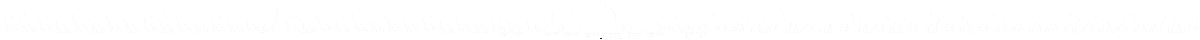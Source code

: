digraph enc2_obdd{
      rankdir=TB;
      size="8,5";
      node [fontname="Arial"];

     1 [label="False", color=red, shape=square];
     2 [label="True", color=green, shape=square];
     3 [label="34"];
     3 -> 1 [style=dotted];
     3 -> 2;
     4 [label="30"];
     4 -> 1 [style=dotted];
     4 -> 3;
     5 [label="26"];
     5 -> 1 [style=dotted];
     5 -> 4;
     6 [label="24"];
     6 -> 1 [style=dotted];
     6 -> 5;
     7 [label="22"];
     7 -> 1 [style=dotted];
     7 -> 6;
     8 [label="20"];
     8 -> 1 [style=dotted];
     8 -> 7;
     9 [label="18"];
     9 -> 1 [style=dotted];
     9 -> 8;
     10 [label="26"];
     10 -> 4 [style=dotted];
     10 -> 1;
     11 [label="24"];
     11 -> 1 [style=dotted];
     11 -> 10;
     12 [label="22"];
     12 -> 1 [style=dotted];
     12 -> 11;
     13 [label="20"];
     13 -> 1 [style=dotted];
     13 -> 12;
     14 [label="18"];
     14 -> 13 [style=dotted];
     14 -> 1;
     15 [label="17"];
     15 -> 9 [style=dotted];
     15 -> 14;
     16 [label="16"];
     16 -> 1 [style=dotted];
     16 -> 15;
     17 [label="32"];
     17 -> 1 [style=dotted];
     17 -> 2;
     18 [label="30"];
     18 -> 1 [style=dotted];
     18 -> 17;
     19 [label="26"];
     19 -> 1 [style=dotted];
     19 -> 18;
     20 [label="24"];
     20 -> 19 [style=dotted];
     20 -> 1;
     21 [label="22"];
     21 -> 1 [style=dotted];
     21 -> 20;
     22 [label="20"];
     22 -> 1 [style=dotted];
     22 -> 21;
     23 [label="18"];
     23 -> 1 [style=dotted];
     23 -> 22;
     24 [label="26"];
     24 -> 18 [style=dotted];
     24 -> 1;
     25 [label="24"];
     25 -> 24 [style=dotted];
     25 -> 1;
     26 [label="22"];
     26 -> 1 [style=dotted];
     26 -> 25;
     27 [label="20"];
     27 -> 1 [style=dotted];
     27 -> 26;
     28 [label="18"];
     28 -> 27 [style=dotted];
     28 -> 1;
     29 [label="17"];
     29 -> 23 [style=dotted];
     29 -> 28;
     30 [label="16"];
     30 -> 29 [style=dotted];
     30 -> 1;
     31 [label="15"];
     31 -> 16 [style=dotted];
     31 -> 30;
     32 [label="14"];
     32 -> 1 [style=dotted];
     32 -> 31;
     33 [label="13"];
     33 -> 1 [style=dotted];
     33 -> 32;
     34 [label="21"];
     34 -> 1 [style=dotted];
     34 -> 6;
     35 [label="19"];
     35 -> 1 [style=dotted];
     35 -> 34;
     36 [label="18"];
     36 -> 1 [style=dotted];
     36 -> 35;
     37 [label="21"];
     37 -> 1 [style=dotted];
     37 -> 11;
     38 [label="19"];
     38 -> 1 [style=dotted];
     38 -> 37;
     39 [label="18"];
     39 -> 38 [style=dotted];
     39 -> 1;
     40 [label="17"];
     40 -> 36 [style=dotted];
     40 -> 39;
     41 [label="16"];
     41 -> 1 [style=dotted];
     41 -> 40;
     42 [label="21"];
     42 -> 1 [style=dotted];
     42 -> 20;
     43 [label="19"];
     43 -> 1 [style=dotted];
     43 -> 42;
     44 [label="18"];
     44 -> 1 [style=dotted];
     44 -> 43;
     45 [label="21"];
     45 -> 1 [style=dotted];
     45 -> 25;
     46 [label="19"];
     46 -> 1 [style=dotted];
     46 -> 45;
     47 [label="18"];
     47 -> 46 [style=dotted];
     47 -> 1;
     48 [label="17"];
     48 -> 44 [style=dotted];
     48 -> 47;
     49 [label="16"];
     49 -> 48 [style=dotted];
     49 -> 1;
     50 [label="15"];
     50 -> 41 [style=dotted];
     50 -> 49;
     51 [label="14"];
     51 -> 50 [style=dotted];
     51 -> 1;
     52 [label="13"];
     52 -> 51 [style=dotted];
     52 -> 1;
     53 [label="12"];
     53 -> 33 [style=dotted];
     53 -> 52;
     54 [label="11"];
     54 -> 1 [style=dotted];
     54 -> 53;
     55 [label="33"];
     55 -> 1 [style=dotted];
     55 -> 2;
     56 [label="30"];
     56 -> 1 [style=dotted];
     56 -> 55;
     57 [label="26"];
     57 -> 1 [style=dotted];
     57 -> 56;
     58 [label="24"];
     58 -> 1 [style=dotted];
     58 -> 57;
     59 [label="22"];
     59 -> 58 [style=dotted];
     59 -> 1;
     60 [label="20"];
     60 -> 1 [style=dotted];
     60 -> 59;
     61 [label="18"];
     61 -> 1 [style=dotted];
     61 -> 60;
     62 [label="26"];
     62 -> 56 [style=dotted];
     62 -> 1;
     63 [label="24"];
     63 -> 1 [style=dotted];
     63 -> 62;
     64 [label="22"];
     64 -> 63 [style=dotted];
     64 -> 1;
     65 [label="20"];
     65 -> 1 [style=dotted];
     65 -> 64;
     66 [label="18"];
     66 -> 65 [style=dotted];
     66 -> 1;
     67 [label="17"];
     67 -> 61 [style=dotted];
     67 -> 66;
     68 [label="16"];
     68 -> 1 [style=dotted];
     68 -> 67;
     69 [label="31"];
     69 -> 1 [style=dotted];
     69 -> 2;
     70 [label="30"];
     70 -> 1 [style=dotted];
     70 -> 69;
     71 [label="26"];
     71 -> 1 [style=dotted];
     71 -> 70;
     72 [label="24"];
     72 -> 71 [style=dotted];
     72 -> 1;
     73 [label="22"];
     73 -> 72 [style=dotted];
     73 -> 1;
     74 [label="20"];
     74 -> 1 [style=dotted];
     74 -> 73;
     75 [label="18"];
     75 -> 1 [style=dotted];
     75 -> 74;
     76 [label="26"];
     76 -> 70 [style=dotted];
     76 -> 1;
     77 [label="24"];
     77 -> 76 [style=dotted];
     77 -> 1;
     78 [label="22"];
     78 -> 77 [style=dotted];
     78 -> 1;
     79 [label="20"];
     79 -> 1 [style=dotted];
     79 -> 78;
     80 [label="18"];
     80 -> 79 [style=dotted];
     80 -> 1;
     81 [label="17"];
     81 -> 75 [style=dotted];
     81 -> 80;
     82 [label="16"];
     82 -> 81 [style=dotted];
     82 -> 1;
     83 [label="15"];
     83 -> 68 [style=dotted];
     83 -> 82;
     84 [label="14"];
     84 -> 1 [style=dotted];
     84 -> 83;
     85 [label="13"];
     85 -> 1 [style=dotted];
     85 -> 84;
     86 [label="21"];
     86 -> 58 [style=dotted];
     86 -> 1;
     87 [label="19"];
     87 -> 1 [style=dotted];
     87 -> 86;
     88 [label="18"];
     88 -> 1 [style=dotted];
     88 -> 87;
     89 [label="21"];
     89 -> 63 [style=dotted];
     89 -> 1;
     90 [label="19"];
     90 -> 1 [style=dotted];
     90 -> 89;
     91 [label="18"];
     91 -> 90 [style=dotted];
     91 -> 1;
     92 [label="17"];
     92 -> 88 [style=dotted];
     92 -> 91;
     93 [label="16"];
     93 -> 1 [style=dotted];
     93 -> 92;
     94 [label="21"];
     94 -> 72 [style=dotted];
     94 -> 1;
     95 [label="19"];
     95 -> 1 [style=dotted];
     95 -> 94;
     96 [label="18"];
     96 -> 1 [style=dotted];
     96 -> 95;
     97 [label="21"];
     97 -> 77 [style=dotted];
     97 -> 1;
     98 [label="19"];
     98 -> 1 [style=dotted];
     98 -> 97;
     99 [label="18"];
     99 -> 98 [style=dotted];
     99 -> 1;
     100 [label="17"];
     100 -> 96 [style=dotted];
     100 -> 99;
     101 [label="16"];
     101 -> 100 [style=dotted];
     101 -> 1;
     102 [label="15"];
     102 -> 93 [style=dotted];
     102 -> 101;
     103 [label="14"];
     103 -> 102 [style=dotted];
     103 -> 1;
     104 [label="13"];
     104 -> 103 [style=dotted];
     104 -> 1;
     105 [label="12"];
     105 -> 85 [style=dotted];
     105 -> 104;
     106 [label="11"];
     106 -> 105 [style=dotted];
     106 -> 1;
     107 [label="10"];
     107 -> 54 [style=dotted];
     107 -> 106;
     108 [label="9"];
     108 -> 1 [style=dotted];
     108 -> 107;
     109 [label="34"];
     109 -> 2 [style=dotted];
     109 -> 1;
     110 [label="28"];
     110 -> 1 [style=dotted];
     110 -> 109;
     111 [label="25"];
     111 -> 1 [style=dotted];
     111 -> 110;
     112 [label="24"];
     112 -> 1 [style=dotted];
     112 -> 111;
     113 [label="22"];
     113 -> 1 [style=dotted];
     113 -> 112;
     114 [label="20"];
     114 -> 1 [style=dotted];
     114 -> 113;
     115 [label="18"];
     115 -> 1 [style=dotted];
     115 -> 114;
     116 [label="25"];
     116 -> 110 [style=dotted];
     116 -> 1;
     117 [label="24"];
     117 -> 1 [style=dotted];
     117 -> 116;
     118 [label="22"];
     118 -> 1 [style=dotted];
     118 -> 117;
     119 [label="20"];
     119 -> 1 [style=dotted];
     119 -> 118;
     120 [label="18"];
     120 -> 119 [style=dotted];
     120 -> 1;
     121 [label="17"];
     121 -> 115 [style=dotted];
     121 -> 120;
     122 [label="16"];
     122 -> 1 [style=dotted];
     122 -> 121;
     123 [label="32"];
     123 -> 2 [style=dotted];
     123 -> 1;
     124 [label="28"];
     124 -> 1 [style=dotted];
     124 -> 123;
     125 [label="25"];
     125 -> 1 [style=dotted];
     125 -> 124;
     126 [label="24"];
     126 -> 125 [style=dotted];
     126 -> 1;
     127 [label="22"];
     127 -> 1 [style=dotted];
     127 -> 126;
     128 [label="20"];
     128 -> 1 [style=dotted];
     128 -> 127;
     129 [label="18"];
     129 -> 1 [style=dotted];
     129 -> 128;
     130 [label="25"];
     130 -> 124 [style=dotted];
     130 -> 1;
     131 [label="24"];
     131 -> 130 [style=dotted];
     131 -> 1;
     132 [label="22"];
     132 -> 1 [style=dotted];
     132 -> 131;
     133 [label="20"];
     133 -> 1 [style=dotted];
     133 -> 132;
     134 [label="18"];
     134 -> 133 [style=dotted];
     134 -> 1;
     135 [label="17"];
     135 -> 129 [style=dotted];
     135 -> 134;
     136 [label="16"];
     136 -> 135 [style=dotted];
     136 -> 1;
     137 [label="15"];
     137 -> 122 [style=dotted];
     137 -> 136;
     138 [label="14"];
     138 -> 1 [style=dotted];
     138 -> 137;
     139 [label="13"];
     139 -> 1 [style=dotted];
     139 -> 138;
     140 [label="21"];
     140 -> 1 [style=dotted];
     140 -> 112;
     141 [label="19"];
     141 -> 1 [style=dotted];
     141 -> 140;
     142 [label="18"];
     142 -> 1 [style=dotted];
     142 -> 141;
     143 [label="21"];
     143 -> 1 [style=dotted];
     143 -> 117;
     144 [label="19"];
     144 -> 1 [style=dotted];
     144 -> 143;
     145 [label="18"];
     145 -> 144 [style=dotted];
     145 -> 1;
     146 [label="17"];
     146 -> 142 [style=dotted];
     146 -> 145;
     147 [label="16"];
     147 -> 1 [style=dotted];
     147 -> 146;
     148 [label="21"];
     148 -> 1 [style=dotted];
     148 -> 126;
     149 [label="19"];
     149 -> 1 [style=dotted];
     149 -> 148;
     150 [label="18"];
     150 -> 1 [style=dotted];
     150 -> 149;
     151 [label="21"];
     151 -> 1 [style=dotted];
     151 -> 131;
     152 [label="19"];
     152 -> 1 [style=dotted];
     152 -> 151;
     153 [label="18"];
     153 -> 152 [style=dotted];
     153 -> 1;
     154 [label="17"];
     154 -> 150 [style=dotted];
     154 -> 153;
     155 [label="16"];
     155 -> 154 [style=dotted];
     155 -> 1;
     156 [label="15"];
     156 -> 147 [style=dotted];
     156 -> 155;
     157 [label="14"];
     157 -> 156 [style=dotted];
     157 -> 1;
     158 [label="13"];
     158 -> 157 [style=dotted];
     158 -> 1;
     159 [label="12"];
     159 -> 139 [style=dotted];
     159 -> 158;
     160 [label="11"];
     160 -> 1 [style=dotted];
     160 -> 159;
     161 [label="33"];
     161 -> 2 [style=dotted];
     161 -> 1;
     162 [label="28"];
     162 -> 1 [style=dotted];
     162 -> 161;
     163 [label="25"];
     163 -> 1 [style=dotted];
     163 -> 162;
     164 [label="24"];
     164 -> 1 [style=dotted];
     164 -> 163;
     165 [label="22"];
     165 -> 164 [style=dotted];
     165 -> 1;
     166 [label="20"];
     166 -> 1 [style=dotted];
     166 -> 165;
     167 [label="18"];
     167 -> 1 [style=dotted];
     167 -> 166;
     168 [label="25"];
     168 -> 162 [style=dotted];
     168 -> 1;
     169 [label="24"];
     169 -> 1 [style=dotted];
     169 -> 168;
     170 [label="22"];
     170 -> 169 [style=dotted];
     170 -> 1;
     171 [label="20"];
     171 -> 1 [style=dotted];
     171 -> 170;
     172 [label="18"];
     172 -> 171 [style=dotted];
     172 -> 1;
     173 [label="17"];
     173 -> 167 [style=dotted];
     173 -> 172;
     174 [label="16"];
     174 -> 1 [style=dotted];
     174 -> 173;
     175 [label="31"];
     175 -> 2 [style=dotted];
     175 -> 1;
     176 [label="28"];
     176 -> 1 [style=dotted];
     176 -> 175;
     177 [label="25"];
     177 -> 1 [style=dotted];
     177 -> 176;
     178 [label="24"];
     178 -> 177 [style=dotted];
     178 -> 1;
     179 [label="22"];
     179 -> 178 [style=dotted];
     179 -> 1;
     180 [label="20"];
     180 -> 1 [style=dotted];
     180 -> 179;
     181 [label="18"];
     181 -> 1 [style=dotted];
     181 -> 180;
     182 [label="25"];
     182 -> 176 [style=dotted];
     182 -> 1;
     183 [label="24"];
     183 -> 182 [style=dotted];
     183 -> 1;
     184 [label="22"];
     184 -> 183 [style=dotted];
     184 -> 1;
     185 [label="20"];
     185 -> 1 [style=dotted];
     185 -> 184;
     186 [label="18"];
     186 -> 185 [style=dotted];
     186 -> 1;
     187 [label="17"];
     187 -> 181 [style=dotted];
     187 -> 186;
     188 [label="16"];
     188 -> 187 [style=dotted];
     188 -> 1;
     189 [label="15"];
     189 -> 174 [style=dotted];
     189 -> 188;
     190 [label="14"];
     190 -> 1 [style=dotted];
     190 -> 189;
     191 [label="13"];
     191 -> 1 [style=dotted];
     191 -> 190;
     192 [label="21"];
     192 -> 164 [style=dotted];
     192 -> 1;
     193 [label="19"];
     193 -> 1 [style=dotted];
     193 -> 192;
     194 [label="18"];
     194 -> 1 [style=dotted];
     194 -> 193;
     195 [label="21"];
     195 -> 169 [style=dotted];
     195 -> 1;
     196 [label="19"];
     196 -> 1 [style=dotted];
     196 -> 195;
     197 [label="18"];
     197 -> 196 [style=dotted];
     197 -> 1;
     198 [label="17"];
     198 -> 194 [style=dotted];
     198 -> 197;
     199 [label="16"];
     199 -> 1 [style=dotted];
     199 -> 198;
     200 [label="21"];
     200 -> 178 [style=dotted];
     200 -> 1;
     201 [label="19"];
     201 -> 1 [style=dotted];
     201 -> 200;
     202 [label="18"];
     202 -> 1 [style=dotted];
     202 -> 201;
     203 [label="21"];
     203 -> 183 [style=dotted];
     203 -> 1;
     204 [label="19"];
     204 -> 1 [style=dotted];
     204 -> 203;
     205 [label="18"];
     205 -> 204 [style=dotted];
     205 -> 1;
     206 [label="17"];
     206 -> 202 [style=dotted];
     206 -> 205;
     207 [label="16"];
     207 -> 206 [style=dotted];
     207 -> 1;
     208 [label="15"];
     208 -> 199 [style=dotted];
     208 -> 207;
     209 [label="14"];
     209 -> 208 [style=dotted];
     209 -> 1;
     210 [label="13"];
     210 -> 209 [style=dotted];
     210 -> 1;
     211 [label="12"];
     211 -> 191 [style=dotted];
     211 -> 210;
     212 [label="11"];
     212 -> 211 [style=dotted];
     212 -> 1;
     213 [label="10"];
     213 -> 160 [style=dotted];
     213 -> 212;
     214 [label="9"];
     214 -> 213 [style=dotted];
     214 -> 1;
     215 [label="8"];
     215 -> 108 [style=dotted];
     215 -> 214;
     216 [label="7"];
     216 -> 1 [style=dotted];
     216 -> 215;
     217 [label="30"];
     217 -> 3 [style=dotted];
     217 -> 1;
     218 [label="26"];
     218 -> 1 [style=dotted];
     218 -> 217;
     219 [label="24"];
     219 -> 1 [style=dotted];
     219 -> 218;
     220 [label="22"];
     220 -> 1 [style=dotted];
     220 -> 219;
     221 [label="20"];
     221 -> 1 [style=dotted];
     221 -> 220;
     222 [label="18"];
     222 -> 1 [style=dotted];
     222 -> 221;
     223 [label="26"];
     223 -> 217 [style=dotted];
     223 -> 1;
     224 [label="24"];
     224 -> 1 [style=dotted];
     224 -> 223;
     225 [label="22"];
     225 -> 1 [style=dotted];
     225 -> 224;
     226 [label="20"];
     226 -> 1 [style=dotted];
     226 -> 225;
     227 [label="18"];
     227 -> 226 [style=dotted];
     227 -> 1;
     228 [label="17"];
     228 -> 222 [style=dotted];
     228 -> 227;
     229 [label="16"];
     229 -> 1 [style=dotted];
     229 -> 228;
     230 [label="30"];
     230 -> 17 [style=dotted];
     230 -> 1;
     231 [label="26"];
     231 -> 1 [style=dotted];
     231 -> 230;
     232 [label="24"];
     232 -> 231 [style=dotted];
     232 -> 1;
     233 [label="22"];
     233 -> 1 [style=dotted];
     233 -> 232;
     234 [label="20"];
     234 -> 1 [style=dotted];
     234 -> 233;
     235 [label="18"];
     235 -> 1 [style=dotted];
     235 -> 234;
     236 [label="26"];
     236 -> 230 [style=dotted];
     236 -> 1;
     237 [label="24"];
     237 -> 236 [style=dotted];
     237 -> 1;
     238 [label="22"];
     238 -> 1 [style=dotted];
     238 -> 237;
     239 [label="20"];
     239 -> 1 [style=dotted];
     239 -> 238;
     240 [label="18"];
     240 -> 239 [style=dotted];
     240 -> 1;
     241 [label="17"];
     241 -> 235 [style=dotted];
     241 -> 240;
     242 [label="16"];
     242 -> 241 [style=dotted];
     242 -> 1;
     243 [label="15"];
     243 -> 229 [style=dotted];
     243 -> 242;
     244 [label="14"];
     244 -> 1 [style=dotted];
     244 -> 243;
     245 [label="13"];
     245 -> 1 [style=dotted];
     245 -> 244;
     246 [label="21"];
     246 -> 1 [style=dotted];
     246 -> 219;
     247 [label="19"];
     247 -> 1 [style=dotted];
     247 -> 246;
     248 [label="18"];
     248 -> 1 [style=dotted];
     248 -> 247;
     249 [label="21"];
     249 -> 1 [style=dotted];
     249 -> 224;
     250 [label="19"];
     250 -> 1 [style=dotted];
     250 -> 249;
     251 [label="18"];
     251 -> 250 [style=dotted];
     251 -> 1;
     252 [label="17"];
     252 -> 248 [style=dotted];
     252 -> 251;
     253 [label="16"];
     253 -> 1 [style=dotted];
     253 -> 252;
     254 [label="21"];
     254 -> 1 [style=dotted];
     254 -> 232;
     255 [label="19"];
     255 -> 1 [style=dotted];
     255 -> 254;
     256 [label="18"];
     256 -> 1 [style=dotted];
     256 -> 255;
     257 [label="21"];
     257 -> 1 [style=dotted];
     257 -> 237;
     258 [label="19"];
     258 -> 1 [style=dotted];
     258 -> 257;
     259 [label="18"];
     259 -> 258 [style=dotted];
     259 -> 1;
     260 [label="17"];
     260 -> 256 [style=dotted];
     260 -> 259;
     261 [label="16"];
     261 -> 260 [style=dotted];
     261 -> 1;
     262 [label="15"];
     262 -> 253 [style=dotted];
     262 -> 261;
     263 [label="14"];
     263 -> 262 [style=dotted];
     263 -> 1;
     264 [label="13"];
     264 -> 263 [style=dotted];
     264 -> 1;
     265 [label="12"];
     265 -> 245 [style=dotted];
     265 -> 264;
     266 [label="11"];
     266 -> 1 [style=dotted];
     266 -> 265;
     267 [label="30"];
     267 -> 55 [style=dotted];
     267 -> 1;
     268 [label="26"];
     268 -> 1 [style=dotted];
     268 -> 267;
     269 [label="24"];
     269 -> 1 [style=dotted];
     269 -> 268;
     270 [label="22"];
     270 -> 269 [style=dotted];
     270 -> 1;
     271 [label="20"];
     271 -> 1 [style=dotted];
     271 -> 270;
     272 [label="18"];
     272 -> 1 [style=dotted];
     272 -> 271;
     273 [label="26"];
     273 -> 267 [style=dotted];
     273 -> 1;
     274 [label="24"];
     274 -> 1 [style=dotted];
     274 -> 273;
     275 [label="22"];
     275 -> 274 [style=dotted];
     275 -> 1;
     276 [label="20"];
     276 -> 1 [style=dotted];
     276 -> 275;
     277 [label="18"];
     277 -> 276 [style=dotted];
     277 -> 1;
     278 [label="17"];
     278 -> 272 [style=dotted];
     278 -> 277;
     279 [label="16"];
     279 -> 1 [style=dotted];
     279 -> 278;
     280 [label="30"];
     280 -> 69 [style=dotted];
     280 -> 1;
     281 [label="26"];
     281 -> 1 [style=dotted];
     281 -> 280;
     282 [label="24"];
     282 -> 281 [style=dotted];
     282 -> 1;
     283 [label="22"];
     283 -> 282 [style=dotted];
     283 -> 1;
     284 [label="20"];
     284 -> 1 [style=dotted];
     284 -> 283;
     285 [label="18"];
     285 -> 1 [style=dotted];
     285 -> 284;
     286 [label="26"];
     286 -> 280 [style=dotted];
     286 -> 1;
     287 [label="24"];
     287 -> 286 [style=dotted];
     287 -> 1;
     288 [label="22"];
     288 -> 287 [style=dotted];
     288 -> 1;
     289 [label="20"];
     289 -> 1 [style=dotted];
     289 -> 288;
     290 [label="18"];
     290 -> 289 [style=dotted];
     290 -> 1;
     291 [label="17"];
     291 -> 285 [style=dotted];
     291 -> 290;
     292 [label="16"];
     292 -> 291 [style=dotted];
     292 -> 1;
     293 [label="15"];
     293 -> 279 [style=dotted];
     293 -> 292;
     294 [label="14"];
     294 -> 1 [style=dotted];
     294 -> 293;
     295 [label="13"];
     295 -> 1 [style=dotted];
     295 -> 294;
     296 [label="21"];
     296 -> 269 [style=dotted];
     296 -> 1;
     297 [label="19"];
     297 -> 1 [style=dotted];
     297 -> 296;
     298 [label="18"];
     298 -> 1 [style=dotted];
     298 -> 297;
     299 [label="21"];
     299 -> 274 [style=dotted];
     299 -> 1;
     300 [label="19"];
     300 -> 1 [style=dotted];
     300 -> 299;
     301 [label="18"];
     301 -> 300 [style=dotted];
     301 -> 1;
     302 [label="17"];
     302 -> 298 [style=dotted];
     302 -> 301;
     303 [label="16"];
     303 -> 1 [style=dotted];
     303 -> 302;
     304 [label="21"];
     304 -> 282 [style=dotted];
     304 -> 1;
     305 [label="19"];
     305 -> 1 [style=dotted];
     305 -> 304;
     306 [label="18"];
     306 -> 1 [style=dotted];
     306 -> 305;
     307 [label="21"];
     307 -> 287 [style=dotted];
     307 -> 1;
     308 [label="19"];
     308 -> 1 [style=dotted];
     308 -> 307;
     309 [label="18"];
     309 -> 308 [style=dotted];
     309 -> 1;
     310 [label="17"];
     310 -> 306 [style=dotted];
     310 -> 309;
     311 [label="16"];
     311 -> 310 [style=dotted];
     311 -> 1;
     312 [label="15"];
     312 -> 303 [style=dotted];
     312 -> 311;
     313 [label="14"];
     313 -> 312 [style=dotted];
     313 -> 1;
     314 [label="13"];
     314 -> 313 [style=dotted];
     314 -> 1;
     315 [label="12"];
     315 -> 295 [style=dotted];
     315 -> 314;
     316 [label="11"];
     316 -> 315 [style=dotted];
     316 -> 1;
     317 [label="10"];
     317 -> 266 [style=dotted];
     317 -> 316;
     318 [label="9"];
     318 -> 1 [style=dotted];
     318 -> 317;
     319 [label="28"];
     319 -> 109 [style=dotted];
     319 -> 1;
     320 [label="25"];
     320 -> 1 [style=dotted];
     320 -> 319;
     321 [label="24"];
     321 -> 1 [style=dotted];
     321 -> 320;
     322 [label="22"];
     322 -> 1 [style=dotted];
     322 -> 321;
     323 [label="20"];
     323 -> 1 [style=dotted];
     323 -> 322;
     324 [label="18"];
     324 -> 1 [style=dotted];
     324 -> 323;
     325 [label="25"];
     325 -> 319 [style=dotted];
     325 -> 1;
     326 [label="24"];
     326 -> 1 [style=dotted];
     326 -> 325;
     327 [label="22"];
     327 -> 1 [style=dotted];
     327 -> 326;
     328 [label="20"];
     328 -> 1 [style=dotted];
     328 -> 327;
     329 [label="18"];
     329 -> 328 [style=dotted];
     329 -> 1;
     330 [label="17"];
     330 -> 324 [style=dotted];
     330 -> 329;
     331 [label="16"];
     331 -> 1 [style=dotted];
     331 -> 330;
     332 [label="28"];
     332 -> 123 [style=dotted];
     332 -> 1;
     333 [label="25"];
     333 -> 1 [style=dotted];
     333 -> 332;
     334 [label="24"];
     334 -> 333 [style=dotted];
     334 -> 1;
     335 [label="22"];
     335 -> 1 [style=dotted];
     335 -> 334;
     336 [label="20"];
     336 -> 1 [style=dotted];
     336 -> 335;
     337 [label="18"];
     337 -> 1 [style=dotted];
     337 -> 336;
     338 [label="25"];
     338 -> 332 [style=dotted];
     338 -> 1;
     339 [label="24"];
     339 -> 338 [style=dotted];
     339 -> 1;
     340 [label="22"];
     340 -> 1 [style=dotted];
     340 -> 339;
     341 [label="20"];
     341 -> 1 [style=dotted];
     341 -> 340;
     342 [label="18"];
     342 -> 341 [style=dotted];
     342 -> 1;
     343 [label="17"];
     343 -> 337 [style=dotted];
     343 -> 342;
     344 [label="16"];
     344 -> 343 [style=dotted];
     344 -> 1;
     345 [label="15"];
     345 -> 331 [style=dotted];
     345 -> 344;
     346 [label="14"];
     346 -> 1 [style=dotted];
     346 -> 345;
     347 [label="13"];
     347 -> 1 [style=dotted];
     347 -> 346;
     348 [label="21"];
     348 -> 1 [style=dotted];
     348 -> 321;
     349 [label="19"];
     349 -> 1 [style=dotted];
     349 -> 348;
     350 [label="18"];
     350 -> 1 [style=dotted];
     350 -> 349;
     351 [label="21"];
     351 -> 1 [style=dotted];
     351 -> 326;
     352 [label="19"];
     352 -> 1 [style=dotted];
     352 -> 351;
     353 [label="18"];
     353 -> 352 [style=dotted];
     353 -> 1;
     354 [label="17"];
     354 -> 350 [style=dotted];
     354 -> 353;
     355 [label="16"];
     355 -> 1 [style=dotted];
     355 -> 354;
     356 [label="21"];
     356 -> 1 [style=dotted];
     356 -> 334;
     357 [label="19"];
     357 -> 1 [style=dotted];
     357 -> 356;
     358 [label="18"];
     358 -> 1 [style=dotted];
     358 -> 357;
     359 [label="21"];
     359 -> 1 [style=dotted];
     359 -> 339;
     360 [label="19"];
     360 -> 1 [style=dotted];
     360 -> 359;
     361 [label="18"];
     361 -> 360 [style=dotted];
     361 -> 1;
     362 [label="17"];
     362 -> 358 [style=dotted];
     362 -> 361;
     363 [label="16"];
     363 -> 362 [style=dotted];
     363 -> 1;
     364 [label="15"];
     364 -> 355 [style=dotted];
     364 -> 363;
     365 [label="14"];
     365 -> 364 [style=dotted];
     365 -> 1;
     366 [label="13"];
     366 -> 365 [style=dotted];
     366 -> 1;
     367 [label="12"];
     367 -> 347 [style=dotted];
     367 -> 366;
     368 [label="11"];
     368 -> 1 [style=dotted];
     368 -> 367;
     369 [label="28"];
     369 -> 161 [style=dotted];
     369 -> 1;
     370 [label="25"];
     370 -> 1 [style=dotted];
     370 -> 369;
     371 [label="24"];
     371 -> 1 [style=dotted];
     371 -> 370;
     372 [label="22"];
     372 -> 371 [style=dotted];
     372 -> 1;
     373 [label="20"];
     373 -> 1 [style=dotted];
     373 -> 372;
     374 [label="18"];
     374 -> 1 [style=dotted];
     374 -> 373;
     375 [label="25"];
     375 -> 369 [style=dotted];
     375 -> 1;
     376 [label="24"];
     376 -> 1 [style=dotted];
     376 -> 375;
     377 [label="22"];
     377 -> 376 [style=dotted];
     377 -> 1;
     378 [label="20"];
     378 -> 1 [style=dotted];
     378 -> 377;
     379 [label="18"];
     379 -> 378 [style=dotted];
     379 -> 1;
     380 [label="17"];
     380 -> 374 [style=dotted];
     380 -> 379;
     381 [label="16"];
     381 -> 1 [style=dotted];
     381 -> 380;
     382 [label="28"];
     382 -> 175 [style=dotted];
     382 -> 1;
     383 [label="25"];
     383 -> 1 [style=dotted];
     383 -> 382;
     384 [label="24"];
     384 -> 383 [style=dotted];
     384 -> 1;
     385 [label="22"];
     385 -> 384 [style=dotted];
     385 -> 1;
     386 [label="20"];
     386 -> 1 [style=dotted];
     386 -> 385;
     387 [label="18"];
     387 -> 1 [style=dotted];
     387 -> 386;
     388 [label="25"];
     388 -> 382 [style=dotted];
     388 -> 1;
     389 [label="24"];
     389 -> 388 [style=dotted];
     389 -> 1;
     390 [label="22"];
     390 -> 389 [style=dotted];
     390 -> 1;
     391 [label="20"];
     391 -> 1 [style=dotted];
     391 -> 390;
     392 [label="18"];
     392 -> 391 [style=dotted];
     392 -> 1;
     393 [label="17"];
     393 -> 387 [style=dotted];
     393 -> 392;
     394 [label="16"];
     394 -> 393 [style=dotted];
     394 -> 1;
     395 [label="15"];
     395 -> 381 [style=dotted];
     395 -> 394;
     396 [label="14"];
     396 -> 1 [style=dotted];
     396 -> 395;
     397 [label="13"];
     397 -> 1 [style=dotted];
     397 -> 396;
     398 [label="21"];
     398 -> 371 [style=dotted];
     398 -> 1;
     399 [label="19"];
     399 -> 1 [style=dotted];
     399 -> 398;
     400 [label="18"];
     400 -> 1 [style=dotted];
     400 -> 399;
     401 [label="21"];
     401 -> 376 [style=dotted];
     401 -> 1;
     402 [label="19"];
     402 -> 1 [style=dotted];
     402 -> 401;
     403 [label="18"];
     403 -> 402 [style=dotted];
     403 -> 1;
     404 [label="17"];
     404 -> 400 [style=dotted];
     404 -> 403;
     405 [label="16"];
     405 -> 1 [style=dotted];
     405 -> 404;
     406 [label="21"];
     406 -> 384 [style=dotted];
     406 -> 1;
     407 [label="19"];
     407 -> 1 [style=dotted];
     407 -> 406;
     408 [label="18"];
     408 -> 1 [style=dotted];
     408 -> 407;
     409 [label="21"];
     409 -> 389 [style=dotted];
     409 -> 1;
     410 [label="19"];
     410 -> 1 [style=dotted];
     410 -> 409;
     411 [label="18"];
     411 -> 410 [style=dotted];
     411 -> 1;
     412 [label="17"];
     412 -> 408 [style=dotted];
     412 -> 411;
     413 [label="16"];
     413 -> 412 [style=dotted];
     413 -> 1;
     414 [label="15"];
     414 -> 405 [style=dotted];
     414 -> 413;
     415 [label="14"];
     415 -> 414 [style=dotted];
     415 -> 1;
     416 [label="13"];
     416 -> 415 [style=dotted];
     416 -> 1;
     417 [label="12"];
     417 -> 397 [style=dotted];
     417 -> 416;
     418 [label="11"];
     418 -> 417 [style=dotted];
     418 -> 1;
     419 [label="10"];
     419 -> 368 [style=dotted];
     419 -> 418;
     420 [label="9"];
     420 -> 419 [style=dotted];
     420 -> 1;
     421 [label="8"];
     421 -> 318 [style=dotted];
     421 -> 420;
     422 [label="7"];
     422 -> 421 [style=dotted];
     422 -> 1;
     423 [label="6"];
     423 -> 216 [style=dotted];
     423 -> 422;
     424 [label="5"];
     424 -> 1 [style=dotted];
     424 -> 423;
     425 [label="29"];
     425 -> 1 [style=dotted];
     425 -> 3;
     426 [label="26"];
     426 -> 1 [style=dotted];
     426 -> 425;
     427 [label="24"];
     427 -> 1 [style=dotted];
     427 -> 426;
     428 [label="22"];
     428 -> 1 [style=dotted];
     428 -> 427;
     429 [label="20"];
     429 -> 428 [style=dotted];
     429 -> 1;
     430 [label="18"];
     430 -> 1 [style=dotted];
     430 -> 429;
     431 [label="26"];
     431 -> 425 [style=dotted];
     431 -> 1;
     432 [label="24"];
     432 -> 1 [style=dotted];
     432 -> 431;
     433 [label="22"];
     433 -> 1 [style=dotted];
     433 -> 432;
     434 [label="20"];
     434 -> 433 [style=dotted];
     434 -> 1;
     435 [label="18"];
     435 -> 434 [style=dotted];
     435 -> 1;
     436 [label="17"];
     436 -> 430 [style=dotted];
     436 -> 435;
     437 [label="16"];
     437 -> 1 [style=dotted];
     437 -> 436;
     438 [label="29"];
     438 -> 1 [style=dotted];
     438 -> 17;
     439 [label="26"];
     439 -> 1 [style=dotted];
     439 -> 438;
     440 [label="24"];
     440 -> 439 [style=dotted];
     440 -> 1;
     441 [label="22"];
     441 -> 1 [style=dotted];
     441 -> 440;
     442 [label="20"];
     442 -> 441 [style=dotted];
     442 -> 1;
     443 [label="18"];
     443 -> 1 [style=dotted];
     443 -> 442;
     444 [label="26"];
     444 -> 438 [style=dotted];
     444 -> 1;
     445 [label="24"];
     445 -> 444 [style=dotted];
     445 -> 1;
     446 [label="22"];
     446 -> 1 [style=dotted];
     446 -> 445;
     447 [label="20"];
     447 -> 446 [style=dotted];
     447 -> 1;
     448 [label="18"];
     448 -> 447 [style=dotted];
     448 -> 1;
     449 [label="17"];
     449 -> 443 [style=dotted];
     449 -> 448;
     450 [label="16"];
     450 -> 449 [style=dotted];
     450 -> 1;
     451 [label="15"];
     451 -> 437 [style=dotted];
     451 -> 450;
     452 [label="14"];
     452 -> 1 [style=dotted];
     452 -> 451;
     453 [label="13"];
     453 -> 1 [style=dotted];
     453 -> 452;
     454 [label="21"];
     454 -> 1 [style=dotted];
     454 -> 427;
     455 [label="19"];
     455 -> 454 [style=dotted];
     455 -> 1;
     456 [label="18"];
     456 -> 1 [style=dotted];
     456 -> 455;
     457 [label="21"];
     457 -> 1 [style=dotted];
     457 -> 432;
     458 [label="19"];
     458 -> 457 [style=dotted];
     458 -> 1;
     459 [label="18"];
     459 -> 458 [style=dotted];
     459 -> 1;
     460 [label="17"];
     460 -> 456 [style=dotted];
     460 -> 459;
     461 [label="16"];
     461 -> 1 [style=dotted];
     461 -> 460;
     462 [label="21"];
     462 -> 1 [style=dotted];
     462 -> 440;
     463 [label="19"];
     463 -> 462 [style=dotted];
     463 -> 1;
     464 [label="18"];
     464 -> 1 [style=dotted];
     464 -> 463;
     465 [label="21"];
     465 -> 1 [style=dotted];
     465 -> 445;
     466 [label="19"];
     466 -> 465 [style=dotted];
     466 -> 1;
     467 [label="18"];
     467 -> 466 [style=dotted];
     467 -> 1;
     468 [label="17"];
     468 -> 464 [style=dotted];
     468 -> 467;
     469 [label="16"];
     469 -> 468 [style=dotted];
     469 -> 1;
     470 [label="15"];
     470 -> 461 [style=dotted];
     470 -> 469;
     471 [label="14"];
     471 -> 470 [style=dotted];
     471 -> 1;
     472 [label="13"];
     472 -> 471 [style=dotted];
     472 -> 1;
     473 [label="12"];
     473 -> 453 [style=dotted];
     473 -> 472;
     474 [label="11"];
     474 -> 1 [style=dotted];
     474 -> 473;
     475 [label="29"];
     475 -> 1 [style=dotted];
     475 -> 55;
     476 [label="26"];
     476 -> 1 [style=dotted];
     476 -> 475;
     477 [label="24"];
     477 -> 1 [style=dotted];
     477 -> 476;
     478 [label="22"];
     478 -> 477 [style=dotted];
     478 -> 1;
     479 [label="20"];
     479 -> 478 [style=dotted];
     479 -> 1;
     480 [label="18"];
     480 -> 1 [style=dotted];
     480 -> 479;
     481 [label="26"];
     481 -> 475 [style=dotted];
     481 -> 1;
     482 [label="24"];
     482 -> 1 [style=dotted];
     482 -> 481;
     483 [label="22"];
     483 -> 482 [style=dotted];
     483 -> 1;
     484 [label="20"];
     484 -> 483 [style=dotted];
     484 -> 1;
     485 [label="18"];
     485 -> 484 [style=dotted];
     485 -> 1;
     486 [label="17"];
     486 -> 480 [style=dotted];
     486 -> 485;
     487 [label="16"];
     487 -> 1 [style=dotted];
     487 -> 486;
     488 [label="29"];
     488 -> 1 [style=dotted];
     488 -> 69;
     489 [label="26"];
     489 -> 1 [style=dotted];
     489 -> 488;
     490 [label="24"];
     490 -> 489 [style=dotted];
     490 -> 1;
     491 [label="22"];
     491 -> 490 [style=dotted];
     491 -> 1;
     492 [label="20"];
     492 -> 491 [style=dotted];
     492 -> 1;
     493 [label="18"];
     493 -> 1 [style=dotted];
     493 -> 492;
     494 [label="26"];
     494 -> 488 [style=dotted];
     494 -> 1;
     495 [label="24"];
     495 -> 494 [style=dotted];
     495 -> 1;
     496 [label="22"];
     496 -> 495 [style=dotted];
     496 -> 1;
     497 [label="20"];
     497 -> 496 [style=dotted];
     497 -> 1;
     498 [label="18"];
     498 -> 497 [style=dotted];
     498 -> 1;
     499 [label="17"];
     499 -> 493 [style=dotted];
     499 -> 498;
     500 [label="16"];
     500 -> 499 [style=dotted];
     500 -> 1;
     501 [label="15"];
     501 -> 487 [style=dotted];
     501 -> 500;
     502 [label="14"];
     502 -> 1 [style=dotted];
     502 -> 501;
     503 [label="13"];
     503 -> 1 [style=dotted];
     503 -> 502;
     504 [label="21"];
     504 -> 477 [style=dotted];
     504 -> 1;
     505 [label="19"];
     505 -> 504 [style=dotted];
     505 -> 1;
     506 [label="18"];
     506 -> 1 [style=dotted];
     506 -> 505;
     507 [label="21"];
     507 -> 482 [style=dotted];
     507 -> 1;
     508 [label="19"];
     508 -> 507 [style=dotted];
     508 -> 1;
     509 [label="18"];
     509 -> 508 [style=dotted];
     509 -> 1;
     510 [label="17"];
     510 -> 506 [style=dotted];
     510 -> 509;
     511 [label="16"];
     511 -> 1 [style=dotted];
     511 -> 510;
     512 [label="21"];
     512 -> 490 [style=dotted];
     512 -> 1;
     513 [label="19"];
     513 -> 512 [style=dotted];
     513 -> 1;
     514 [label="18"];
     514 -> 1 [style=dotted];
     514 -> 513;
     515 [label="21"];
     515 -> 495 [style=dotted];
     515 -> 1;
     516 [label="19"];
     516 -> 515 [style=dotted];
     516 -> 1;
     517 [label="18"];
     517 -> 516 [style=dotted];
     517 -> 1;
     518 [label="17"];
     518 -> 514 [style=dotted];
     518 -> 517;
     519 [label="16"];
     519 -> 518 [style=dotted];
     519 -> 1;
     520 [label="15"];
     520 -> 511 [style=dotted];
     520 -> 519;
     521 [label="14"];
     521 -> 520 [style=dotted];
     521 -> 1;
     522 [label="13"];
     522 -> 521 [style=dotted];
     522 -> 1;
     523 [label="12"];
     523 -> 503 [style=dotted];
     523 -> 522;
     524 [label="11"];
     524 -> 523 [style=dotted];
     524 -> 1;
     525 [label="10"];
     525 -> 474 [style=dotted];
     525 -> 524;
     526 [label="9"];
     526 -> 1 [style=dotted];
     526 -> 525;
     527 [label="27"];
     527 -> 1 [style=dotted];
     527 -> 109;
     528 [label="25"];
     528 -> 1 [style=dotted];
     528 -> 527;
     529 [label="24"];
     529 -> 1 [style=dotted];
     529 -> 528;
     530 [label="22"];
     530 -> 1 [style=dotted];
     530 -> 529;
     531 [label="20"];
     531 -> 530 [style=dotted];
     531 -> 1;
     532 [label="18"];
     532 -> 1 [style=dotted];
     532 -> 531;
     533 [label="25"];
     533 -> 527 [style=dotted];
     533 -> 1;
     534 [label="24"];
     534 -> 1 [style=dotted];
     534 -> 533;
     535 [label="22"];
     535 -> 1 [style=dotted];
     535 -> 534;
     536 [label="20"];
     536 -> 535 [style=dotted];
     536 -> 1;
     537 [label="18"];
     537 -> 536 [style=dotted];
     537 -> 1;
     538 [label="17"];
     538 -> 532 [style=dotted];
     538 -> 537;
     539 [label="16"];
     539 -> 1 [style=dotted];
     539 -> 538;
     540 [label="27"];
     540 -> 1 [style=dotted];
     540 -> 123;
     541 [label="25"];
     541 -> 1 [style=dotted];
     541 -> 540;
     542 [label="24"];
     542 -> 541 [style=dotted];
     542 -> 1;
     543 [label="22"];
     543 -> 1 [style=dotted];
     543 -> 542;
     544 [label="20"];
     544 -> 543 [style=dotted];
     544 -> 1;
     545 [label="18"];
     545 -> 1 [style=dotted];
     545 -> 544;
     546 [label="25"];
     546 -> 540 [style=dotted];
     546 -> 1;
     547 [label="24"];
     547 -> 546 [style=dotted];
     547 -> 1;
     548 [label="22"];
     548 -> 1 [style=dotted];
     548 -> 547;
     549 [label="20"];
     549 -> 548 [style=dotted];
     549 -> 1;
     550 [label="18"];
     550 -> 549 [style=dotted];
     550 -> 1;
     551 [label="17"];
     551 -> 545 [style=dotted];
     551 -> 550;
     552 [label="16"];
     552 -> 551 [style=dotted];
     552 -> 1;
     553 [label="15"];
     553 -> 539 [style=dotted];
     553 -> 552;
     554 [label="14"];
     554 -> 1 [style=dotted];
     554 -> 553;
     555 [label="13"];
     555 -> 1 [style=dotted];
     555 -> 554;
     556 [label="21"];
     556 -> 1 [style=dotted];
     556 -> 529;
     557 [label="19"];
     557 -> 556 [style=dotted];
     557 -> 1;
     558 [label="18"];
     558 -> 1 [style=dotted];
     558 -> 557;
     559 [label="21"];
     559 -> 1 [style=dotted];
     559 -> 534;
     560 [label="19"];
     560 -> 559 [style=dotted];
     560 -> 1;
     561 [label="18"];
     561 -> 560 [style=dotted];
     561 -> 1;
     562 [label="17"];
     562 -> 558 [style=dotted];
     562 -> 561;
     563 [label="16"];
     563 -> 1 [style=dotted];
     563 -> 562;
     564 [label="21"];
     564 -> 1 [style=dotted];
     564 -> 542;
     565 [label="19"];
     565 -> 564 [style=dotted];
     565 -> 1;
     566 [label="18"];
     566 -> 1 [style=dotted];
     566 -> 565;
     567 [label="21"];
     567 -> 1 [style=dotted];
     567 -> 547;
     568 [label="19"];
     568 -> 567 [style=dotted];
     568 -> 1;
     569 [label="18"];
     569 -> 568 [style=dotted];
     569 -> 1;
     570 [label="17"];
     570 -> 566 [style=dotted];
     570 -> 569;
     571 [label="16"];
     571 -> 570 [style=dotted];
     571 -> 1;
     572 [label="15"];
     572 -> 563 [style=dotted];
     572 -> 571;
     573 [label="14"];
     573 -> 572 [style=dotted];
     573 -> 1;
     574 [label="13"];
     574 -> 573 [style=dotted];
     574 -> 1;
     575 [label="12"];
     575 -> 555 [style=dotted];
     575 -> 574;
     576 [label="11"];
     576 -> 1 [style=dotted];
     576 -> 575;
     577 [label="27"];
     577 -> 1 [style=dotted];
     577 -> 161;
     578 [label="25"];
     578 -> 1 [style=dotted];
     578 -> 577;
     579 [label="24"];
     579 -> 1 [style=dotted];
     579 -> 578;
     580 [label="22"];
     580 -> 579 [style=dotted];
     580 -> 1;
     581 [label="20"];
     581 -> 580 [style=dotted];
     581 -> 1;
     582 [label="18"];
     582 -> 1 [style=dotted];
     582 -> 581;
     583 [label="25"];
     583 -> 577 [style=dotted];
     583 -> 1;
     584 [label="24"];
     584 -> 1 [style=dotted];
     584 -> 583;
     585 [label="22"];
     585 -> 584 [style=dotted];
     585 -> 1;
     586 [label="20"];
     586 -> 585 [style=dotted];
     586 -> 1;
     587 [label="18"];
     587 -> 586 [style=dotted];
     587 -> 1;
     588 [label="17"];
     588 -> 582 [style=dotted];
     588 -> 587;
     589 [label="16"];
     589 -> 1 [style=dotted];
     589 -> 588;
     590 [label="27"];
     590 -> 1 [style=dotted];
     590 -> 175;
     591 [label="25"];
     591 -> 1 [style=dotted];
     591 -> 590;
     592 [label="24"];
     592 -> 591 [style=dotted];
     592 -> 1;
     593 [label="22"];
     593 -> 592 [style=dotted];
     593 -> 1;
     594 [label="20"];
     594 -> 593 [style=dotted];
     594 -> 1;
     595 [label="18"];
     595 -> 1 [style=dotted];
     595 -> 594;
     596 [label="25"];
     596 -> 590 [style=dotted];
     596 -> 1;
     597 [label="24"];
     597 -> 596 [style=dotted];
     597 -> 1;
     598 [label="22"];
     598 -> 597 [style=dotted];
     598 -> 1;
     599 [label="20"];
     599 -> 598 [style=dotted];
     599 -> 1;
     600 [label="18"];
     600 -> 599 [style=dotted];
     600 -> 1;
     601 [label="17"];
     601 -> 595 [style=dotted];
     601 -> 600;
     602 [label="16"];
     602 -> 601 [style=dotted];
     602 -> 1;
     603 [label="15"];
     603 -> 589 [style=dotted];
     603 -> 602;
     604 [label="14"];
     604 -> 1 [style=dotted];
     604 -> 603;
     605 [label="13"];
     605 -> 1 [style=dotted];
     605 -> 604;
     606 [label="21"];
     606 -> 579 [style=dotted];
     606 -> 1;
     607 [label="19"];
     607 -> 606 [style=dotted];
     607 -> 1;
     608 [label="18"];
     608 -> 1 [style=dotted];
     608 -> 607;
     609 [label="21"];
     609 -> 584 [style=dotted];
     609 -> 1;
     610 [label="19"];
     610 -> 609 [style=dotted];
     610 -> 1;
     611 [label="18"];
     611 -> 610 [style=dotted];
     611 -> 1;
     612 [label="17"];
     612 -> 608 [style=dotted];
     612 -> 611;
     613 [label="16"];
     613 -> 1 [style=dotted];
     613 -> 612;
     614 [label="21"];
     614 -> 592 [style=dotted];
     614 -> 1;
     615 [label="19"];
     615 -> 614 [style=dotted];
     615 -> 1;
     616 [label="18"];
     616 -> 1 [style=dotted];
     616 -> 615;
     617 [label="21"];
     617 -> 597 [style=dotted];
     617 -> 1;
     618 [label="19"];
     618 -> 617 [style=dotted];
     618 -> 1;
     619 [label="18"];
     619 -> 618 [style=dotted];
     619 -> 1;
     620 [label="17"];
     620 -> 616 [style=dotted];
     620 -> 619;
     621 [label="16"];
     621 -> 620 [style=dotted];
     621 -> 1;
     622 [label="15"];
     622 -> 613 [style=dotted];
     622 -> 621;
     623 [label="14"];
     623 -> 622 [style=dotted];
     623 -> 1;
     624 [label="13"];
     624 -> 623 [style=dotted];
     624 -> 1;
     625 [label="12"];
     625 -> 605 [style=dotted];
     625 -> 624;
     626 [label="11"];
     626 -> 625 [style=dotted];
     626 -> 1;
     627 [label="10"];
     627 -> 576 [style=dotted];
     627 -> 626;
     628 [label="9"];
     628 -> 627 [style=dotted];
     628 -> 1;
     629 [label="8"];
     629 -> 526 [style=dotted];
     629 -> 628;
     630 [label="7"];
     630 -> 1 [style=dotted];
     630 -> 629;
     631 [label="29"];
     631 -> 3 [style=dotted];
     631 -> 1;
     632 [label="26"];
     632 -> 1 [style=dotted];
     632 -> 631;
     633 [label="24"];
     633 -> 1 [style=dotted];
     633 -> 632;
     634 [label="22"];
     634 -> 1 [style=dotted];
     634 -> 633;
     635 [label="20"];
     635 -> 634 [style=dotted];
     635 -> 1;
     636 [label="18"];
     636 -> 1 [style=dotted];
     636 -> 635;
     637 [label="26"];
     637 -> 631 [style=dotted];
     637 -> 1;
     638 [label="24"];
     638 -> 1 [style=dotted];
     638 -> 637;
     639 [label="22"];
     639 -> 1 [style=dotted];
     639 -> 638;
     640 [label="20"];
     640 -> 639 [style=dotted];
     640 -> 1;
     641 [label="18"];
     641 -> 640 [style=dotted];
     641 -> 1;
     642 [label="17"];
     642 -> 636 [style=dotted];
     642 -> 641;
     643 [label="16"];
     643 -> 1 [style=dotted];
     643 -> 642;
     644 [label="29"];
     644 -> 17 [style=dotted];
     644 -> 1;
     645 [label="26"];
     645 -> 1 [style=dotted];
     645 -> 644;
     646 [label="24"];
     646 -> 645 [style=dotted];
     646 -> 1;
     647 [label="22"];
     647 -> 1 [style=dotted];
     647 -> 646;
     648 [label="20"];
     648 -> 647 [style=dotted];
     648 -> 1;
     649 [label="18"];
     649 -> 1 [style=dotted];
     649 -> 648;
     650 [label="26"];
     650 -> 644 [style=dotted];
     650 -> 1;
     651 [label="24"];
     651 -> 650 [style=dotted];
     651 -> 1;
     652 [label="22"];
     652 -> 1 [style=dotted];
     652 -> 651;
     653 [label="20"];
     653 -> 652 [style=dotted];
     653 -> 1;
     654 [label="18"];
     654 -> 653 [style=dotted];
     654 -> 1;
     655 [label="17"];
     655 -> 649 [style=dotted];
     655 -> 654;
     656 [label="16"];
     656 -> 655 [style=dotted];
     656 -> 1;
     657 [label="15"];
     657 -> 643 [style=dotted];
     657 -> 656;
     658 [label="14"];
     658 -> 1 [style=dotted];
     658 -> 657;
     659 [label="13"];
     659 -> 1 [style=dotted];
     659 -> 658;
     660 [label="21"];
     660 -> 1 [style=dotted];
     660 -> 633;
     661 [label="19"];
     661 -> 660 [style=dotted];
     661 -> 1;
     662 [label="18"];
     662 -> 1 [style=dotted];
     662 -> 661;
     663 [label="21"];
     663 -> 1 [style=dotted];
     663 -> 638;
     664 [label="19"];
     664 -> 663 [style=dotted];
     664 -> 1;
     665 [label="18"];
     665 -> 664 [style=dotted];
     665 -> 1;
     666 [label="17"];
     666 -> 662 [style=dotted];
     666 -> 665;
     667 [label="16"];
     667 -> 1 [style=dotted];
     667 -> 666;
     668 [label="21"];
     668 -> 1 [style=dotted];
     668 -> 646;
     669 [label="19"];
     669 -> 668 [style=dotted];
     669 -> 1;
     670 [label="18"];
     670 -> 1 [style=dotted];
     670 -> 669;
     671 [label="21"];
     671 -> 1 [style=dotted];
     671 -> 651;
     672 [label="19"];
     672 -> 671 [style=dotted];
     672 -> 1;
     673 [label="18"];
     673 -> 672 [style=dotted];
     673 -> 1;
     674 [label="17"];
     674 -> 670 [style=dotted];
     674 -> 673;
     675 [label="16"];
     675 -> 674 [style=dotted];
     675 -> 1;
     676 [label="15"];
     676 -> 667 [style=dotted];
     676 -> 675;
     677 [label="14"];
     677 -> 676 [style=dotted];
     677 -> 1;
     678 [label="13"];
     678 -> 677 [style=dotted];
     678 -> 1;
     679 [label="12"];
     679 -> 659 [style=dotted];
     679 -> 678;
     680 [label="11"];
     680 -> 1 [style=dotted];
     680 -> 679;
     681 [label="29"];
     681 -> 55 [style=dotted];
     681 -> 1;
     682 [label="26"];
     682 -> 1 [style=dotted];
     682 -> 681;
     683 [label="24"];
     683 -> 1 [style=dotted];
     683 -> 682;
     684 [label="22"];
     684 -> 683 [style=dotted];
     684 -> 1;
     685 [label="20"];
     685 -> 684 [style=dotted];
     685 -> 1;
     686 [label="18"];
     686 -> 1 [style=dotted];
     686 -> 685;
     687 [label="26"];
     687 -> 681 [style=dotted];
     687 -> 1;
     688 [label="24"];
     688 -> 1 [style=dotted];
     688 -> 687;
     689 [label="22"];
     689 -> 688 [style=dotted];
     689 -> 1;
     690 [label="20"];
     690 -> 689 [style=dotted];
     690 -> 1;
     691 [label="18"];
     691 -> 690 [style=dotted];
     691 -> 1;
     692 [label="17"];
     692 -> 686 [style=dotted];
     692 -> 691;
     693 [label="16"];
     693 -> 1 [style=dotted];
     693 -> 692;
     694 [label="29"];
     694 -> 69 [style=dotted];
     694 -> 1;
     695 [label="26"];
     695 -> 1 [style=dotted];
     695 -> 694;
     696 [label="24"];
     696 -> 695 [style=dotted];
     696 -> 1;
     697 [label="22"];
     697 -> 696 [style=dotted];
     697 -> 1;
     698 [label="20"];
     698 -> 697 [style=dotted];
     698 -> 1;
     699 [label="18"];
     699 -> 1 [style=dotted];
     699 -> 698;
     700 [label="26"];
     700 -> 694 [style=dotted];
     700 -> 1;
     701 [label="24"];
     701 -> 700 [style=dotted];
     701 -> 1;
     702 [label="22"];
     702 -> 701 [style=dotted];
     702 -> 1;
     703 [label="20"];
     703 -> 702 [style=dotted];
     703 -> 1;
     704 [label="18"];
     704 -> 703 [style=dotted];
     704 -> 1;
     705 [label="17"];
     705 -> 699 [style=dotted];
     705 -> 704;
     706 [label="16"];
     706 -> 705 [style=dotted];
     706 -> 1;
     707 [label="15"];
     707 -> 693 [style=dotted];
     707 -> 706;
     708 [label="14"];
     708 -> 1 [style=dotted];
     708 -> 707;
     709 [label="13"];
     709 -> 1 [style=dotted];
     709 -> 708;
     710 [label="21"];
     710 -> 683 [style=dotted];
     710 -> 1;
     711 [label="19"];
     711 -> 710 [style=dotted];
     711 -> 1;
     712 [label="18"];
     712 -> 1 [style=dotted];
     712 -> 711;
     713 [label="21"];
     713 -> 688 [style=dotted];
     713 -> 1;
     714 [label="19"];
     714 -> 713 [style=dotted];
     714 -> 1;
     715 [label="18"];
     715 -> 714 [style=dotted];
     715 -> 1;
     716 [label="17"];
     716 -> 712 [style=dotted];
     716 -> 715;
     717 [label="16"];
     717 -> 1 [style=dotted];
     717 -> 716;
     718 [label="21"];
     718 -> 696 [style=dotted];
     718 -> 1;
     719 [label="19"];
     719 -> 718 [style=dotted];
     719 -> 1;
     720 [label="18"];
     720 -> 1 [style=dotted];
     720 -> 719;
     721 [label="21"];
     721 -> 701 [style=dotted];
     721 -> 1;
     722 [label="19"];
     722 -> 721 [style=dotted];
     722 -> 1;
     723 [label="18"];
     723 -> 722 [style=dotted];
     723 -> 1;
     724 [label="17"];
     724 -> 720 [style=dotted];
     724 -> 723;
     725 [label="16"];
     725 -> 724 [style=dotted];
     725 -> 1;
     726 [label="15"];
     726 -> 717 [style=dotted];
     726 -> 725;
     727 [label="14"];
     727 -> 726 [style=dotted];
     727 -> 1;
     728 [label="13"];
     728 -> 727 [style=dotted];
     728 -> 1;
     729 [label="12"];
     729 -> 709 [style=dotted];
     729 -> 728;
     730 [label="11"];
     730 -> 729 [style=dotted];
     730 -> 1;
     731 [label="10"];
     731 -> 680 [style=dotted];
     731 -> 730;
     732 [label="9"];
     732 -> 1 [style=dotted];
     732 -> 731;
     733 [label="27"];
     733 -> 109 [style=dotted];
     733 -> 1;
     734 [label="25"];
     734 -> 1 [style=dotted];
     734 -> 733;
     735 [label="24"];
     735 -> 1 [style=dotted];
     735 -> 734;
     736 [label="22"];
     736 -> 1 [style=dotted];
     736 -> 735;
     737 [label="20"];
     737 -> 736 [style=dotted];
     737 -> 1;
     738 [label="18"];
     738 -> 1 [style=dotted];
     738 -> 737;
     739 [label="25"];
     739 -> 733 [style=dotted];
     739 -> 1;
     740 [label="24"];
     740 -> 1 [style=dotted];
     740 -> 739;
     741 [label="22"];
     741 -> 1 [style=dotted];
     741 -> 740;
     742 [label="20"];
     742 -> 741 [style=dotted];
     742 -> 1;
     743 [label="18"];
     743 -> 742 [style=dotted];
     743 -> 1;
     744 [label="17"];
     744 -> 738 [style=dotted];
     744 -> 743;
     745 [label="16"];
     745 -> 1 [style=dotted];
     745 -> 744;
     746 [label="27"];
     746 -> 123 [style=dotted];
     746 -> 1;
     747 [label="25"];
     747 -> 1 [style=dotted];
     747 -> 746;
     748 [label="24"];
     748 -> 747 [style=dotted];
     748 -> 1;
     749 [label="22"];
     749 -> 1 [style=dotted];
     749 -> 748;
     750 [label="20"];
     750 -> 749 [style=dotted];
     750 -> 1;
     751 [label="18"];
     751 -> 1 [style=dotted];
     751 -> 750;
     752 [label="25"];
     752 -> 746 [style=dotted];
     752 -> 1;
     753 [label="24"];
     753 -> 752 [style=dotted];
     753 -> 1;
     754 [label="22"];
     754 -> 1 [style=dotted];
     754 -> 753;
     755 [label="20"];
     755 -> 754 [style=dotted];
     755 -> 1;
     756 [label="18"];
     756 -> 755 [style=dotted];
     756 -> 1;
     757 [label="17"];
     757 -> 751 [style=dotted];
     757 -> 756;
     758 [label="16"];
     758 -> 757 [style=dotted];
     758 -> 1;
     759 [label="15"];
     759 -> 745 [style=dotted];
     759 -> 758;
     760 [label="14"];
     760 -> 1 [style=dotted];
     760 -> 759;
     761 [label="13"];
     761 -> 1 [style=dotted];
     761 -> 760;
     762 [label="21"];
     762 -> 1 [style=dotted];
     762 -> 735;
     763 [label="19"];
     763 -> 762 [style=dotted];
     763 -> 1;
     764 [label="18"];
     764 -> 1 [style=dotted];
     764 -> 763;
     765 [label="21"];
     765 -> 1 [style=dotted];
     765 -> 740;
     766 [label="19"];
     766 -> 765 [style=dotted];
     766 -> 1;
     767 [label="18"];
     767 -> 766 [style=dotted];
     767 -> 1;
     768 [label="17"];
     768 -> 764 [style=dotted];
     768 -> 767;
     769 [label="16"];
     769 -> 1 [style=dotted];
     769 -> 768;
     770 [label="21"];
     770 -> 1 [style=dotted];
     770 -> 748;
     771 [label="19"];
     771 -> 770 [style=dotted];
     771 -> 1;
     772 [label="18"];
     772 -> 1 [style=dotted];
     772 -> 771;
     773 [label="21"];
     773 -> 1 [style=dotted];
     773 -> 753;
     774 [label="19"];
     774 -> 773 [style=dotted];
     774 -> 1;
     775 [label="18"];
     775 -> 774 [style=dotted];
     775 -> 1;
     776 [label="17"];
     776 -> 772 [style=dotted];
     776 -> 775;
     777 [label="16"];
     777 -> 776 [style=dotted];
     777 -> 1;
     778 [label="15"];
     778 -> 769 [style=dotted];
     778 -> 777;
     779 [label="14"];
     779 -> 778 [style=dotted];
     779 -> 1;
     780 [label="13"];
     780 -> 779 [style=dotted];
     780 -> 1;
     781 [label="12"];
     781 -> 761 [style=dotted];
     781 -> 780;
     782 [label="11"];
     782 -> 1 [style=dotted];
     782 -> 781;
     783 [label="27"];
     783 -> 161 [style=dotted];
     783 -> 1;
     784 [label="25"];
     784 -> 1 [style=dotted];
     784 -> 783;
     785 [label="24"];
     785 -> 1 [style=dotted];
     785 -> 784;
     786 [label="22"];
     786 -> 785 [style=dotted];
     786 -> 1;
     787 [label="20"];
     787 -> 786 [style=dotted];
     787 -> 1;
     788 [label="18"];
     788 -> 1 [style=dotted];
     788 -> 787;
     789 [label="25"];
     789 -> 783 [style=dotted];
     789 -> 1;
     790 [label="24"];
     790 -> 1 [style=dotted];
     790 -> 789;
     791 [label="22"];
     791 -> 790 [style=dotted];
     791 -> 1;
     792 [label="20"];
     792 -> 791 [style=dotted];
     792 -> 1;
     793 [label="18"];
     793 -> 792 [style=dotted];
     793 -> 1;
     794 [label="17"];
     794 -> 788 [style=dotted];
     794 -> 793;
     795 [label="16"];
     795 -> 1 [style=dotted];
     795 -> 794;
     796 [label="27"];
     796 -> 175 [style=dotted];
     796 -> 1;
     797 [label="25"];
     797 -> 1 [style=dotted];
     797 -> 796;
     798 [label="24"];
     798 -> 797 [style=dotted];
     798 -> 1;
     799 [label="22"];
     799 -> 798 [style=dotted];
     799 -> 1;
     800 [label="20"];
     800 -> 799 [style=dotted];
     800 -> 1;
     801 [label="18"];
     801 -> 1 [style=dotted];
     801 -> 800;
     802 [label="25"];
     802 -> 796 [style=dotted];
     802 -> 1;
     803 [label="24"];
     803 -> 802 [style=dotted];
     803 -> 1;
     804 [label="22"];
     804 -> 803 [style=dotted];
     804 -> 1;
     805 [label="20"];
     805 -> 804 [style=dotted];
     805 -> 1;
     806 [label="18"];
     806 -> 805 [style=dotted];
     806 -> 1;
     807 [label="17"];
     807 -> 801 [style=dotted];
     807 -> 806;
     808 [label="16"];
     808 -> 807 [style=dotted];
     808 -> 1;
     809 [label="15"];
     809 -> 795 [style=dotted];
     809 -> 808;
     810 [label="14"];
     810 -> 1 [style=dotted];
     810 -> 809;
     811 [label="13"];
     811 -> 1 [style=dotted];
     811 -> 810;
     812 [label="21"];
     812 -> 785 [style=dotted];
     812 -> 1;
     813 [label="19"];
     813 -> 812 [style=dotted];
     813 -> 1;
     814 [label="18"];
     814 -> 1 [style=dotted];
     814 -> 813;
     815 [label="21"];
     815 -> 790 [style=dotted];
     815 -> 1;
     816 [label="19"];
     816 -> 815 [style=dotted];
     816 -> 1;
     817 [label="18"];
     817 -> 816 [style=dotted];
     817 -> 1;
     818 [label="17"];
     818 -> 814 [style=dotted];
     818 -> 817;
     819 [label="16"];
     819 -> 1 [style=dotted];
     819 -> 818;
     820 [label="21"];
     820 -> 798 [style=dotted];
     820 -> 1;
     821 [label="19"];
     821 -> 820 [style=dotted];
     821 -> 1;
     822 [label="18"];
     822 -> 1 [style=dotted];
     822 -> 821;
     823 [label="21"];
     823 -> 803 [style=dotted];
     823 -> 1;
     824 [label="19"];
     824 -> 823 [style=dotted];
     824 -> 1;
     825 [label="18"];
     825 -> 824 [style=dotted];
     825 -> 1;
     826 [label="17"];
     826 -> 822 [style=dotted];
     826 -> 825;
     827 [label="16"];
     827 -> 826 [style=dotted];
     827 -> 1;
     828 [label="15"];
     828 -> 819 [style=dotted];
     828 -> 827;
     829 [label="14"];
     829 -> 828 [style=dotted];
     829 -> 1;
     830 [label="13"];
     830 -> 829 [style=dotted];
     830 -> 1;
     831 [label="12"];
     831 -> 811 [style=dotted];
     831 -> 830;
     832 [label="11"];
     832 -> 831 [style=dotted];
     832 -> 1;
     833 [label="10"];
     833 -> 782 [style=dotted];
     833 -> 832;
     834 [label="9"];
     834 -> 833 [style=dotted];
     834 -> 1;
     835 [label="8"];
     835 -> 732 [style=dotted];
     835 -> 834;
     836 [label="7"];
     836 -> 835 [style=dotted];
     836 -> 1;
     837 [label="6"];
     837 -> 630 [style=dotted];
     837 -> 836;
     838 [label="5"];
     838 -> 837 [style=dotted];
     838 -> 1;
     839 [label="4"];
     839 -> 424 [style=dotted];
     839 -> 838;
     840 [label="3"];
     840 -> 1 [style=dotted];
     840 -> 839;
     841 [label="2"];
     841 -> 1 [style=dotted];
     841 -> 840;
     842 [label="23"];
     842 -> 1 [style=dotted];
     842 -> 5;
     843 [label="22"];
     843 -> 1 [style=dotted];
     843 -> 842;
     844 [label="20"];
     844 -> 1 [style=dotted];
     844 -> 843;
     845 [label="18"];
     845 -> 1 [style=dotted];
     845 -> 844;
     846 [label="23"];
     846 -> 1 [style=dotted];
     846 -> 10;
     847 [label="22"];
     847 -> 1 [style=dotted];
     847 -> 846;
     848 [label="20"];
     848 -> 1 [style=dotted];
     848 -> 847;
     849 [label="18"];
     849 -> 848 [style=dotted];
     849 -> 1;
     850 [label="17"];
     850 -> 845 [style=dotted];
     850 -> 849;
     851 [label="16"];
     851 -> 1 [style=dotted];
     851 -> 850;
     852 [label="23"];
     852 -> 19 [style=dotted];
     852 -> 1;
     853 [label="22"];
     853 -> 1 [style=dotted];
     853 -> 852;
     854 [label="20"];
     854 -> 1 [style=dotted];
     854 -> 853;
     855 [label="18"];
     855 -> 1 [style=dotted];
     855 -> 854;
     856 [label="23"];
     856 -> 24 [style=dotted];
     856 -> 1;
     857 [label="22"];
     857 -> 1 [style=dotted];
     857 -> 856;
     858 [label="20"];
     858 -> 1 [style=dotted];
     858 -> 857;
     859 [label="18"];
     859 -> 858 [style=dotted];
     859 -> 1;
     860 [label="17"];
     860 -> 855 [style=dotted];
     860 -> 859;
     861 [label="16"];
     861 -> 860 [style=dotted];
     861 -> 1;
     862 [label="15"];
     862 -> 851 [style=dotted];
     862 -> 861;
     863 [label="14"];
     863 -> 1 [style=dotted];
     863 -> 862;
     864 [label="13"];
     864 -> 1 [style=dotted];
     864 -> 863;
     865 [label="21"];
     865 -> 1 [style=dotted];
     865 -> 842;
     866 [label="19"];
     866 -> 1 [style=dotted];
     866 -> 865;
     867 [label="18"];
     867 -> 1 [style=dotted];
     867 -> 866;
     868 [label="21"];
     868 -> 1 [style=dotted];
     868 -> 846;
     869 [label="19"];
     869 -> 1 [style=dotted];
     869 -> 868;
     870 [label="18"];
     870 -> 869 [style=dotted];
     870 -> 1;
     871 [label="17"];
     871 -> 867 [style=dotted];
     871 -> 870;
     872 [label="16"];
     872 -> 1 [style=dotted];
     872 -> 871;
     873 [label="21"];
     873 -> 1 [style=dotted];
     873 -> 852;
     874 [label="19"];
     874 -> 1 [style=dotted];
     874 -> 873;
     875 [label="18"];
     875 -> 1 [style=dotted];
     875 -> 874;
     876 [label="21"];
     876 -> 1 [style=dotted];
     876 -> 856;
     877 [label="19"];
     877 -> 1 [style=dotted];
     877 -> 876;
     878 [label="18"];
     878 -> 877 [style=dotted];
     878 -> 1;
     879 [label="17"];
     879 -> 875 [style=dotted];
     879 -> 878;
     880 [label="16"];
     880 -> 879 [style=dotted];
     880 -> 1;
     881 [label="15"];
     881 -> 872 [style=dotted];
     881 -> 880;
     882 [label="14"];
     882 -> 881 [style=dotted];
     882 -> 1;
     883 [label="13"];
     883 -> 882 [style=dotted];
     883 -> 1;
     884 [label="12"];
     884 -> 864 [style=dotted];
     884 -> 883;
     885 [label="11"];
     885 -> 1 [style=dotted];
     885 -> 884;
     886 [label="23"];
     886 -> 1 [style=dotted];
     886 -> 57;
     887 [label="22"];
     887 -> 886 [style=dotted];
     887 -> 1;
     888 [label="20"];
     888 -> 1 [style=dotted];
     888 -> 887;
     889 [label="18"];
     889 -> 1 [style=dotted];
     889 -> 888;
     890 [label="23"];
     890 -> 1 [style=dotted];
     890 -> 62;
     891 [label="22"];
     891 -> 890 [style=dotted];
     891 -> 1;
     892 [label="20"];
     892 -> 1 [style=dotted];
     892 -> 891;
     893 [label="18"];
     893 -> 892 [style=dotted];
     893 -> 1;
     894 [label="17"];
     894 -> 889 [style=dotted];
     894 -> 893;
     895 [label="16"];
     895 -> 1 [style=dotted];
     895 -> 894;
     896 [label="23"];
     896 -> 71 [style=dotted];
     896 -> 1;
     897 [label="22"];
     897 -> 896 [style=dotted];
     897 -> 1;
     898 [label="20"];
     898 -> 1 [style=dotted];
     898 -> 897;
     899 [label="18"];
     899 -> 1 [style=dotted];
     899 -> 898;
     900 [label="23"];
     900 -> 76 [style=dotted];
     900 -> 1;
     901 [label="22"];
     901 -> 900 [style=dotted];
     901 -> 1;
     902 [label="20"];
     902 -> 1 [style=dotted];
     902 -> 901;
     903 [label="18"];
     903 -> 902 [style=dotted];
     903 -> 1;
     904 [label="17"];
     904 -> 899 [style=dotted];
     904 -> 903;
     905 [label="16"];
     905 -> 904 [style=dotted];
     905 -> 1;
     906 [label="15"];
     906 -> 895 [style=dotted];
     906 -> 905;
     907 [label="14"];
     907 -> 1 [style=dotted];
     907 -> 906;
     908 [label="13"];
     908 -> 1 [style=dotted];
     908 -> 907;
     909 [label="21"];
     909 -> 886 [style=dotted];
     909 -> 1;
     910 [label="19"];
     910 -> 1 [style=dotted];
     910 -> 909;
     911 [label="18"];
     911 -> 1 [style=dotted];
     911 -> 910;
     912 [label="21"];
     912 -> 890 [style=dotted];
     912 -> 1;
     913 [label="19"];
     913 -> 1 [style=dotted];
     913 -> 912;
     914 [label="18"];
     914 -> 913 [style=dotted];
     914 -> 1;
     915 [label="17"];
     915 -> 911 [style=dotted];
     915 -> 914;
     916 [label="16"];
     916 -> 1 [style=dotted];
     916 -> 915;
     917 [label="21"];
     917 -> 896 [style=dotted];
     917 -> 1;
     918 [label="19"];
     918 -> 1 [style=dotted];
     918 -> 917;
     919 [label="18"];
     919 -> 1 [style=dotted];
     919 -> 918;
     920 [label="21"];
     920 -> 900 [style=dotted];
     920 -> 1;
     921 [label="19"];
     921 -> 1 [style=dotted];
     921 -> 920;
     922 [label="18"];
     922 -> 921 [style=dotted];
     922 -> 1;
     923 [label="17"];
     923 -> 919 [style=dotted];
     923 -> 922;
     924 [label="16"];
     924 -> 923 [style=dotted];
     924 -> 1;
     925 [label="15"];
     925 -> 916 [style=dotted];
     925 -> 924;
     926 [label="14"];
     926 -> 925 [style=dotted];
     926 -> 1;
     927 [label="13"];
     927 -> 926 [style=dotted];
     927 -> 1;
     928 [label="12"];
     928 -> 908 [style=dotted];
     928 -> 927;
     929 [label="11"];
     929 -> 928 [style=dotted];
     929 -> 1;
     930 [label="10"];
     930 -> 885 [style=dotted];
     930 -> 929;
     931 [label="9"];
     931 -> 1 [style=dotted];
     931 -> 930;
     932 [label="23"];
     932 -> 1 [style=dotted];
     932 -> 111;
     933 [label="22"];
     933 -> 1 [style=dotted];
     933 -> 932;
     934 [label="20"];
     934 -> 1 [style=dotted];
     934 -> 933;
     935 [label="18"];
     935 -> 1 [style=dotted];
     935 -> 934;
     936 [label="23"];
     936 -> 1 [style=dotted];
     936 -> 116;
     937 [label="22"];
     937 -> 1 [style=dotted];
     937 -> 936;
     938 [label="20"];
     938 -> 1 [style=dotted];
     938 -> 937;
     939 [label="18"];
     939 -> 938 [style=dotted];
     939 -> 1;
     940 [label="17"];
     940 -> 935 [style=dotted];
     940 -> 939;
     941 [label="16"];
     941 -> 1 [style=dotted];
     941 -> 940;
     942 [label="23"];
     942 -> 125 [style=dotted];
     942 -> 1;
     943 [label="22"];
     943 -> 1 [style=dotted];
     943 -> 942;
     944 [label="20"];
     944 -> 1 [style=dotted];
     944 -> 943;
     945 [label="18"];
     945 -> 1 [style=dotted];
     945 -> 944;
     946 [label="23"];
     946 -> 130 [style=dotted];
     946 -> 1;
     947 [label="22"];
     947 -> 1 [style=dotted];
     947 -> 946;
     948 [label="20"];
     948 -> 1 [style=dotted];
     948 -> 947;
     949 [label="18"];
     949 -> 948 [style=dotted];
     949 -> 1;
     950 [label="17"];
     950 -> 945 [style=dotted];
     950 -> 949;
     951 [label="16"];
     951 -> 950 [style=dotted];
     951 -> 1;
     952 [label="15"];
     952 -> 941 [style=dotted];
     952 -> 951;
     953 [label="14"];
     953 -> 1 [style=dotted];
     953 -> 952;
     954 [label="13"];
     954 -> 1 [style=dotted];
     954 -> 953;
     955 [label="21"];
     955 -> 1 [style=dotted];
     955 -> 932;
     956 [label="19"];
     956 -> 1 [style=dotted];
     956 -> 955;
     957 [label="18"];
     957 -> 1 [style=dotted];
     957 -> 956;
     958 [label="21"];
     958 -> 1 [style=dotted];
     958 -> 936;
     959 [label="19"];
     959 -> 1 [style=dotted];
     959 -> 958;
     960 [label="18"];
     960 -> 959 [style=dotted];
     960 -> 1;
     961 [label="17"];
     961 -> 957 [style=dotted];
     961 -> 960;
     962 [label="16"];
     962 -> 1 [style=dotted];
     962 -> 961;
     963 [label="21"];
     963 -> 1 [style=dotted];
     963 -> 942;
     964 [label="19"];
     964 -> 1 [style=dotted];
     964 -> 963;
     965 [label="18"];
     965 -> 1 [style=dotted];
     965 -> 964;
     966 [label="21"];
     966 -> 1 [style=dotted];
     966 -> 946;
     967 [label="19"];
     967 -> 1 [style=dotted];
     967 -> 966;
     968 [label="18"];
     968 -> 967 [style=dotted];
     968 -> 1;
     969 [label="17"];
     969 -> 965 [style=dotted];
     969 -> 968;
     970 [label="16"];
     970 -> 969 [style=dotted];
     970 -> 1;
     971 [label="15"];
     971 -> 962 [style=dotted];
     971 -> 970;
     972 [label="14"];
     972 -> 971 [style=dotted];
     972 -> 1;
     973 [label="13"];
     973 -> 972 [style=dotted];
     973 -> 1;
     974 [label="12"];
     974 -> 954 [style=dotted];
     974 -> 973;
     975 [label="11"];
     975 -> 1 [style=dotted];
     975 -> 974;
     976 [label="23"];
     976 -> 1 [style=dotted];
     976 -> 163;
     977 [label="22"];
     977 -> 976 [style=dotted];
     977 -> 1;
     978 [label="20"];
     978 -> 1 [style=dotted];
     978 -> 977;
     979 [label="18"];
     979 -> 1 [style=dotted];
     979 -> 978;
     980 [label="23"];
     980 -> 1 [style=dotted];
     980 -> 168;
     981 [label="22"];
     981 -> 980 [style=dotted];
     981 -> 1;
     982 [label="20"];
     982 -> 1 [style=dotted];
     982 -> 981;
     983 [label="18"];
     983 -> 982 [style=dotted];
     983 -> 1;
     984 [label="17"];
     984 -> 979 [style=dotted];
     984 -> 983;
     985 [label="16"];
     985 -> 1 [style=dotted];
     985 -> 984;
     986 [label="23"];
     986 -> 177 [style=dotted];
     986 -> 1;
     987 [label="22"];
     987 -> 986 [style=dotted];
     987 -> 1;
     988 [label="20"];
     988 -> 1 [style=dotted];
     988 -> 987;
     989 [label="18"];
     989 -> 1 [style=dotted];
     989 -> 988;
     990 [label="23"];
     990 -> 182 [style=dotted];
     990 -> 1;
     991 [label="22"];
     991 -> 990 [style=dotted];
     991 -> 1;
     992 [label="20"];
     992 -> 1 [style=dotted];
     992 -> 991;
     993 [label="18"];
     993 -> 992 [style=dotted];
     993 -> 1;
     994 [label="17"];
     994 -> 989 [style=dotted];
     994 -> 993;
     995 [label="16"];
     995 -> 994 [style=dotted];
     995 -> 1;
     996 [label="15"];
     996 -> 985 [style=dotted];
     996 -> 995;
     997 [label="14"];
     997 -> 1 [style=dotted];
     997 -> 996;
     998 [label="13"];
     998 -> 1 [style=dotted];
     998 -> 997;
     999 [label="21"];
     999 -> 976 [style=dotted];
     999 -> 1;
     1000 [label="19"];
     1000 -> 1 [style=dotted];
     1000 -> 999;
     1001 [label="18"];
     1001 -> 1 [style=dotted];
     1001 -> 1000;
     1002 [label="21"];
     1002 -> 980 [style=dotted];
     1002 -> 1;
     1003 [label="19"];
     1003 -> 1 [style=dotted];
     1003 -> 1002;
     1004 [label="18"];
     1004 -> 1003 [style=dotted];
     1004 -> 1;
     1005 [label="17"];
     1005 -> 1001 [style=dotted];
     1005 -> 1004;
     1006 [label="16"];
     1006 -> 1 [style=dotted];
     1006 -> 1005;
     1007 [label="21"];
     1007 -> 986 [style=dotted];
     1007 -> 1;
     1008 [label="19"];
     1008 -> 1 [style=dotted];
     1008 -> 1007;
     1009 [label="18"];
     1009 -> 1 [style=dotted];
     1009 -> 1008;
     1010 [label="21"];
     1010 -> 990 [style=dotted];
     1010 -> 1;
     1011 [label="19"];
     1011 -> 1 [style=dotted];
     1011 -> 1010;
     1012 [label="18"];
     1012 -> 1011 [style=dotted];
     1012 -> 1;
     1013 [label="17"];
     1013 -> 1009 [style=dotted];
     1013 -> 1012;
     1014 [label="16"];
     1014 -> 1013 [style=dotted];
     1014 -> 1;
     1015 [label="15"];
     1015 -> 1006 [style=dotted];
     1015 -> 1014;
     1016 [label="14"];
     1016 -> 1015 [style=dotted];
     1016 -> 1;
     1017 [label="13"];
     1017 -> 1016 [style=dotted];
     1017 -> 1;
     1018 [label="12"];
     1018 -> 998 [style=dotted];
     1018 -> 1017;
     1019 [label="11"];
     1019 -> 1018 [style=dotted];
     1019 -> 1;
     1020 [label="10"];
     1020 -> 975 [style=dotted];
     1020 -> 1019;
     1021 [label="9"];
     1021 -> 1020 [style=dotted];
     1021 -> 1;
     1022 [label="8"];
     1022 -> 931 [style=dotted];
     1022 -> 1021;
     1023 [label="7"];
     1023 -> 1 [style=dotted];
     1023 -> 1022;
     1024 [label="23"];
     1024 -> 1 [style=dotted];
     1024 -> 218;
     1025 [label="22"];
     1025 -> 1 [style=dotted];
     1025 -> 1024;
     1026 [label="20"];
     1026 -> 1 [style=dotted];
     1026 -> 1025;
     1027 [label="18"];
     1027 -> 1 [style=dotted];
     1027 -> 1026;
     1028 [label="23"];
     1028 -> 1 [style=dotted];
     1028 -> 223;
     1029 [label="22"];
     1029 -> 1 [style=dotted];
     1029 -> 1028;
     1030 [label="20"];
     1030 -> 1 [style=dotted];
     1030 -> 1029;
     1031 [label="18"];
     1031 -> 1030 [style=dotted];
     1031 -> 1;
     1032 [label="17"];
     1032 -> 1027 [style=dotted];
     1032 -> 1031;
     1033 [label="16"];
     1033 -> 1 [style=dotted];
     1033 -> 1032;
     1034 [label="23"];
     1034 -> 231 [style=dotted];
     1034 -> 1;
     1035 [label="22"];
     1035 -> 1 [style=dotted];
     1035 -> 1034;
     1036 [label="20"];
     1036 -> 1 [style=dotted];
     1036 -> 1035;
     1037 [label="18"];
     1037 -> 1 [style=dotted];
     1037 -> 1036;
     1038 [label="23"];
     1038 -> 236 [style=dotted];
     1038 -> 1;
     1039 [label="22"];
     1039 -> 1 [style=dotted];
     1039 -> 1038;
     1040 [label="20"];
     1040 -> 1 [style=dotted];
     1040 -> 1039;
     1041 [label="18"];
     1041 -> 1040 [style=dotted];
     1041 -> 1;
     1042 [label="17"];
     1042 -> 1037 [style=dotted];
     1042 -> 1041;
     1043 [label="16"];
     1043 -> 1042 [style=dotted];
     1043 -> 1;
     1044 [label="15"];
     1044 -> 1033 [style=dotted];
     1044 -> 1043;
     1045 [label="14"];
     1045 -> 1 [style=dotted];
     1045 -> 1044;
     1046 [label="13"];
     1046 -> 1 [style=dotted];
     1046 -> 1045;
     1047 [label="21"];
     1047 -> 1 [style=dotted];
     1047 -> 1024;
     1048 [label="19"];
     1048 -> 1 [style=dotted];
     1048 -> 1047;
     1049 [label="18"];
     1049 -> 1 [style=dotted];
     1049 -> 1048;
     1050 [label="21"];
     1050 -> 1 [style=dotted];
     1050 -> 1028;
     1051 [label="19"];
     1051 -> 1 [style=dotted];
     1051 -> 1050;
     1052 [label="18"];
     1052 -> 1051 [style=dotted];
     1052 -> 1;
     1053 [label="17"];
     1053 -> 1049 [style=dotted];
     1053 -> 1052;
     1054 [label="16"];
     1054 -> 1 [style=dotted];
     1054 -> 1053;
     1055 [label="21"];
     1055 -> 1 [style=dotted];
     1055 -> 1034;
     1056 [label="19"];
     1056 -> 1 [style=dotted];
     1056 -> 1055;
     1057 [label="18"];
     1057 -> 1 [style=dotted];
     1057 -> 1056;
     1058 [label="21"];
     1058 -> 1 [style=dotted];
     1058 -> 1038;
     1059 [label="19"];
     1059 -> 1 [style=dotted];
     1059 -> 1058;
     1060 [label="18"];
     1060 -> 1059 [style=dotted];
     1060 -> 1;
     1061 [label="17"];
     1061 -> 1057 [style=dotted];
     1061 -> 1060;
     1062 [label="16"];
     1062 -> 1061 [style=dotted];
     1062 -> 1;
     1063 [label="15"];
     1063 -> 1054 [style=dotted];
     1063 -> 1062;
     1064 [label="14"];
     1064 -> 1063 [style=dotted];
     1064 -> 1;
     1065 [label="13"];
     1065 -> 1064 [style=dotted];
     1065 -> 1;
     1066 [label="12"];
     1066 -> 1046 [style=dotted];
     1066 -> 1065;
     1067 [label="11"];
     1067 -> 1 [style=dotted];
     1067 -> 1066;
     1068 [label="23"];
     1068 -> 1 [style=dotted];
     1068 -> 268;
     1069 [label="22"];
     1069 -> 1068 [style=dotted];
     1069 -> 1;
     1070 [label="20"];
     1070 -> 1 [style=dotted];
     1070 -> 1069;
     1071 [label="18"];
     1071 -> 1 [style=dotted];
     1071 -> 1070;
     1072 [label="23"];
     1072 -> 1 [style=dotted];
     1072 -> 273;
     1073 [label="22"];
     1073 -> 1072 [style=dotted];
     1073 -> 1;
     1074 [label="20"];
     1074 -> 1 [style=dotted];
     1074 -> 1073;
     1075 [label="18"];
     1075 -> 1074 [style=dotted];
     1075 -> 1;
     1076 [label="17"];
     1076 -> 1071 [style=dotted];
     1076 -> 1075;
     1077 [label="16"];
     1077 -> 1 [style=dotted];
     1077 -> 1076;
     1078 [label="23"];
     1078 -> 281 [style=dotted];
     1078 -> 1;
     1079 [label="22"];
     1079 -> 1078 [style=dotted];
     1079 -> 1;
     1080 [label="20"];
     1080 -> 1 [style=dotted];
     1080 -> 1079;
     1081 [label="18"];
     1081 -> 1 [style=dotted];
     1081 -> 1080;
     1082 [label="23"];
     1082 -> 286 [style=dotted];
     1082 -> 1;
     1083 [label="22"];
     1083 -> 1082 [style=dotted];
     1083 -> 1;
     1084 [label="20"];
     1084 -> 1 [style=dotted];
     1084 -> 1083;
     1085 [label="18"];
     1085 -> 1084 [style=dotted];
     1085 -> 1;
     1086 [label="17"];
     1086 -> 1081 [style=dotted];
     1086 -> 1085;
     1087 [label="16"];
     1087 -> 1086 [style=dotted];
     1087 -> 1;
     1088 [label="15"];
     1088 -> 1077 [style=dotted];
     1088 -> 1087;
     1089 [label="14"];
     1089 -> 1 [style=dotted];
     1089 -> 1088;
     1090 [label="13"];
     1090 -> 1 [style=dotted];
     1090 -> 1089;
     1091 [label="21"];
     1091 -> 1068 [style=dotted];
     1091 -> 1;
     1092 [label="19"];
     1092 -> 1 [style=dotted];
     1092 -> 1091;
     1093 [label="18"];
     1093 -> 1 [style=dotted];
     1093 -> 1092;
     1094 [label="21"];
     1094 -> 1072 [style=dotted];
     1094 -> 1;
     1095 [label="19"];
     1095 -> 1 [style=dotted];
     1095 -> 1094;
     1096 [label="18"];
     1096 -> 1095 [style=dotted];
     1096 -> 1;
     1097 [label="17"];
     1097 -> 1093 [style=dotted];
     1097 -> 1096;
     1098 [label="16"];
     1098 -> 1 [style=dotted];
     1098 -> 1097;
     1099 [label="21"];
     1099 -> 1078 [style=dotted];
     1099 -> 1;
     1100 [label="19"];
     1100 -> 1 [style=dotted];
     1100 -> 1099;
     1101 [label="18"];
     1101 -> 1 [style=dotted];
     1101 -> 1100;
     1102 [label="21"];
     1102 -> 1082 [style=dotted];
     1102 -> 1;
     1103 [label="19"];
     1103 -> 1 [style=dotted];
     1103 -> 1102;
     1104 [label="18"];
     1104 -> 1103 [style=dotted];
     1104 -> 1;
     1105 [label="17"];
     1105 -> 1101 [style=dotted];
     1105 -> 1104;
     1106 [label="16"];
     1106 -> 1105 [style=dotted];
     1106 -> 1;
     1107 [label="15"];
     1107 -> 1098 [style=dotted];
     1107 -> 1106;
     1108 [label="14"];
     1108 -> 1107 [style=dotted];
     1108 -> 1;
     1109 [label="13"];
     1109 -> 1108 [style=dotted];
     1109 -> 1;
     1110 [label="12"];
     1110 -> 1090 [style=dotted];
     1110 -> 1109;
     1111 [label="11"];
     1111 -> 1110 [style=dotted];
     1111 -> 1;
     1112 [label="10"];
     1112 -> 1067 [style=dotted];
     1112 -> 1111;
     1113 [label="9"];
     1113 -> 1 [style=dotted];
     1113 -> 1112;
     1114 [label="23"];
     1114 -> 1 [style=dotted];
     1114 -> 320;
     1115 [label="22"];
     1115 -> 1 [style=dotted];
     1115 -> 1114;
     1116 [label="20"];
     1116 -> 1 [style=dotted];
     1116 -> 1115;
     1117 [label="18"];
     1117 -> 1 [style=dotted];
     1117 -> 1116;
     1118 [label="23"];
     1118 -> 1 [style=dotted];
     1118 -> 325;
     1119 [label="22"];
     1119 -> 1 [style=dotted];
     1119 -> 1118;
     1120 [label="20"];
     1120 -> 1 [style=dotted];
     1120 -> 1119;
     1121 [label="18"];
     1121 -> 1120 [style=dotted];
     1121 -> 1;
     1122 [label="17"];
     1122 -> 1117 [style=dotted];
     1122 -> 1121;
     1123 [label="16"];
     1123 -> 1 [style=dotted];
     1123 -> 1122;
     1124 [label="23"];
     1124 -> 333 [style=dotted];
     1124 -> 1;
     1125 [label="22"];
     1125 -> 1 [style=dotted];
     1125 -> 1124;
     1126 [label="20"];
     1126 -> 1 [style=dotted];
     1126 -> 1125;
     1127 [label="18"];
     1127 -> 1 [style=dotted];
     1127 -> 1126;
     1128 [label="23"];
     1128 -> 338 [style=dotted];
     1128 -> 1;
     1129 [label="22"];
     1129 -> 1 [style=dotted];
     1129 -> 1128;
     1130 [label="20"];
     1130 -> 1 [style=dotted];
     1130 -> 1129;
     1131 [label="18"];
     1131 -> 1130 [style=dotted];
     1131 -> 1;
     1132 [label="17"];
     1132 -> 1127 [style=dotted];
     1132 -> 1131;
     1133 [label="16"];
     1133 -> 1132 [style=dotted];
     1133 -> 1;
     1134 [label="15"];
     1134 -> 1123 [style=dotted];
     1134 -> 1133;
     1135 [label="14"];
     1135 -> 1 [style=dotted];
     1135 -> 1134;
     1136 [label="13"];
     1136 -> 1 [style=dotted];
     1136 -> 1135;
     1137 [label="21"];
     1137 -> 1 [style=dotted];
     1137 -> 1114;
     1138 [label="19"];
     1138 -> 1 [style=dotted];
     1138 -> 1137;
     1139 [label="18"];
     1139 -> 1 [style=dotted];
     1139 -> 1138;
     1140 [label="21"];
     1140 -> 1 [style=dotted];
     1140 -> 1118;
     1141 [label="19"];
     1141 -> 1 [style=dotted];
     1141 -> 1140;
     1142 [label="18"];
     1142 -> 1141 [style=dotted];
     1142 -> 1;
     1143 [label="17"];
     1143 -> 1139 [style=dotted];
     1143 -> 1142;
     1144 [label="16"];
     1144 -> 1 [style=dotted];
     1144 -> 1143;
     1145 [label="21"];
     1145 -> 1 [style=dotted];
     1145 -> 1124;
     1146 [label="19"];
     1146 -> 1 [style=dotted];
     1146 -> 1145;
     1147 [label="18"];
     1147 -> 1 [style=dotted];
     1147 -> 1146;
     1148 [label="21"];
     1148 -> 1 [style=dotted];
     1148 -> 1128;
     1149 [label="19"];
     1149 -> 1 [style=dotted];
     1149 -> 1148;
     1150 [label="18"];
     1150 -> 1149 [style=dotted];
     1150 -> 1;
     1151 [label="17"];
     1151 -> 1147 [style=dotted];
     1151 -> 1150;
     1152 [label="16"];
     1152 -> 1151 [style=dotted];
     1152 -> 1;
     1153 [label="15"];
     1153 -> 1144 [style=dotted];
     1153 -> 1152;
     1154 [label="14"];
     1154 -> 1153 [style=dotted];
     1154 -> 1;
     1155 [label="13"];
     1155 -> 1154 [style=dotted];
     1155 -> 1;
     1156 [label="12"];
     1156 -> 1136 [style=dotted];
     1156 -> 1155;
     1157 [label="11"];
     1157 -> 1 [style=dotted];
     1157 -> 1156;
     1158 [label="23"];
     1158 -> 1 [style=dotted];
     1158 -> 370;
     1159 [label="22"];
     1159 -> 1158 [style=dotted];
     1159 -> 1;
     1160 [label="20"];
     1160 -> 1 [style=dotted];
     1160 -> 1159;
     1161 [label="18"];
     1161 -> 1 [style=dotted];
     1161 -> 1160;
     1162 [label="23"];
     1162 -> 1 [style=dotted];
     1162 -> 375;
     1163 [label="22"];
     1163 -> 1162 [style=dotted];
     1163 -> 1;
     1164 [label="20"];
     1164 -> 1 [style=dotted];
     1164 -> 1163;
     1165 [label="18"];
     1165 -> 1164 [style=dotted];
     1165 -> 1;
     1166 [label="17"];
     1166 -> 1161 [style=dotted];
     1166 -> 1165;
     1167 [label="16"];
     1167 -> 1 [style=dotted];
     1167 -> 1166;
     1168 [label="23"];
     1168 -> 383 [style=dotted];
     1168 -> 1;
     1169 [label="22"];
     1169 -> 1168 [style=dotted];
     1169 -> 1;
     1170 [label="20"];
     1170 -> 1 [style=dotted];
     1170 -> 1169;
     1171 [label="18"];
     1171 -> 1 [style=dotted];
     1171 -> 1170;
     1172 [label="23"];
     1172 -> 388 [style=dotted];
     1172 -> 1;
     1173 [label="22"];
     1173 -> 1172 [style=dotted];
     1173 -> 1;
     1174 [label="20"];
     1174 -> 1 [style=dotted];
     1174 -> 1173;
     1175 [label="18"];
     1175 -> 1174 [style=dotted];
     1175 -> 1;
     1176 [label="17"];
     1176 -> 1171 [style=dotted];
     1176 -> 1175;
     1177 [label="16"];
     1177 -> 1176 [style=dotted];
     1177 -> 1;
     1178 [label="15"];
     1178 -> 1167 [style=dotted];
     1178 -> 1177;
     1179 [label="14"];
     1179 -> 1 [style=dotted];
     1179 -> 1178;
     1180 [label="13"];
     1180 -> 1 [style=dotted];
     1180 -> 1179;
     1181 [label="21"];
     1181 -> 1158 [style=dotted];
     1181 -> 1;
     1182 [label="19"];
     1182 -> 1 [style=dotted];
     1182 -> 1181;
     1183 [label="18"];
     1183 -> 1 [style=dotted];
     1183 -> 1182;
     1184 [label="21"];
     1184 -> 1162 [style=dotted];
     1184 -> 1;
     1185 [label="19"];
     1185 -> 1 [style=dotted];
     1185 -> 1184;
     1186 [label="18"];
     1186 -> 1185 [style=dotted];
     1186 -> 1;
     1187 [label="17"];
     1187 -> 1183 [style=dotted];
     1187 -> 1186;
     1188 [label="16"];
     1188 -> 1 [style=dotted];
     1188 -> 1187;
     1189 [label="21"];
     1189 -> 1168 [style=dotted];
     1189 -> 1;
     1190 [label="19"];
     1190 -> 1 [style=dotted];
     1190 -> 1189;
     1191 [label="18"];
     1191 -> 1 [style=dotted];
     1191 -> 1190;
     1192 [label="21"];
     1192 -> 1172 [style=dotted];
     1192 -> 1;
     1193 [label="19"];
     1193 -> 1 [style=dotted];
     1193 -> 1192;
     1194 [label="18"];
     1194 -> 1193 [style=dotted];
     1194 -> 1;
     1195 [label="17"];
     1195 -> 1191 [style=dotted];
     1195 -> 1194;
     1196 [label="16"];
     1196 -> 1195 [style=dotted];
     1196 -> 1;
     1197 [label="15"];
     1197 -> 1188 [style=dotted];
     1197 -> 1196;
     1198 [label="14"];
     1198 -> 1197 [style=dotted];
     1198 -> 1;
     1199 [label="13"];
     1199 -> 1198 [style=dotted];
     1199 -> 1;
     1200 [label="12"];
     1200 -> 1180 [style=dotted];
     1200 -> 1199;
     1201 [label="11"];
     1201 -> 1200 [style=dotted];
     1201 -> 1;
     1202 [label="10"];
     1202 -> 1157 [style=dotted];
     1202 -> 1201;
     1203 [label="9"];
     1203 -> 1202 [style=dotted];
     1203 -> 1;
     1204 [label="8"];
     1204 -> 1113 [style=dotted];
     1204 -> 1203;
     1205 [label="7"];
     1205 -> 1204 [style=dotted];
     1205 -> 1;
     1206 [label="6"];
     1206 -> 1023 [style=dotted];
     1206 -> 1205;
     1207 [label="5"];
     1207 -> 1 [style=dotted];
     1207 -> 1206;
     1208 [label="23"];
     1208 -> 1 [style=dotted];
     1208 -> 426;
     1209 [label="22"];
     1209 -> 1 [style=dotted];
     1209 -> 1208;
     1210 [label="20"];
     1210 -> 1209 [style=dotted];
     1210 -> 1;
     1211 [label="18"];
     1211 -> 1 [style=dotted];
     1211 -> 1210;
     1212 [label="23"];
     1212 -> 1 [style=dotted];
     1212 -> 431;
     1213 [label="22"];
     1213 -> 1 [style=dotted];
     1213 -> 1212;
     1214 [label="20"];
     1214 -> 1213 [style=dotted];
     1214 -> 1;
     1215 [label="18"];
     1215 -> 1214 [style=dotted];
     1215 -> 1;
     1216 [label="17"];
     1216 -> 1211 [style=dotted];
     1216 -> 1215;
     1217 [label="16"];
     1217 -> 1 [style=dotted];
     1217 -> 1216;
     1218 [label="23"];
     1218 -> 439 [style=dotted];
     1218 -> 1;
     1219 [label="22"];
     1219 -> 1 [style=dotted];
     1219 -> 1218;
     1220 [label="20"];
     1220 -> 1219 [style=dotted];
     1220 -> 1;
     1221 [label="18"];
     1221 -> 1 [style=dotted];
     1221 -> 1220;
     1222 [label="23"];
     1222 -> 444 [style=dotted];
     1222 -> 1;
     1223 [label="22"];
     1223 -> 1 [style=dotted];
     1223 -> 1222;
     1224 [label="20"];
     1224 -> 1223 [style=dotted];
     1224 -> 1;
     1225 [label="18"];
     1225 -> 1224 [style=dotted];
     1225 -> 1;
     1226 [label="17"];
     1226 -> 1221 [style=dotted];
     1226 -> 1225;
     1227 [label="16"];
     1227 -> 1226 [style=dotted];
     1227 -> 1;
     1228 [label="15"];
     1228 -> 1217 [style=dotted];
     1228 -> 1227;
     1229 [label="14"];
     1229 -> 1 [style=dotted];
     1229 -> 1228;
     1230 [label="13"];
     1230 -> 1 [style=dotted];
     1230 -> 1229;
     1231 [label="21"];
     1231 -> 1 [style=dotted];
     1231 -> 1208;
     1232 [label="19"];
     1232 -> 1231 [style=dotted];
     1232 -> 1;
     1233 [label="18"];
     1233 -> 1 [style=dotted];
     1233 -> 1232;
     1234 [label="21"];
     1234 -> 1 [style=dotted];
     1234 -> 1212;
     1235 [label="19"];
     1235 -> 1234 [style=dotted];
     1235 -> 1;
     1236 [label="18"];
     1236 -> 1235 [style=dotted];
     1236 -> 1;
     1237 [label="17"];
     1237 -> 1233 [style=dotted];
     1237 -> 1236;
     1238 [label="16"];
     1238 -> 1 [style=dotted];
     1238 -> 1237;
     1239 [label="21"];
     1239 -> 1 [style=dotted];
     1239 -> 1218;
     1240 [label="19"];
     1240 -> 1239 [style=dotted];
     1240 -> 1;
     1241 [label="18"];
     1241 -> 1 [style=dotted];
     1241 -> 1240;
     1242 [label="21"];
     1242 -> 1 [style=dotted];
     1242 -> 1222;
     1243 [label="19"];
     1243 -> 1242 [style=dotted];
     1243 -> 1;
     1244 [label="18"];
     1244 -> 1243 [style=dotted];
     1244 -> 1;
     1245 [label="17"];
     1245 -> 1241 [style=dotted];
     1245 -> 1244;
     1246 [label="16"];
     1246 -> 1245 [style=dotted];
     1246 -> 1;
     1247 [label="15"];
     1247 -> 1238 [style=dotted];
     1247 -> 1246;
     1248 [label="14"];
     1248 -> 1247 [style=dotted];
     1248 -> 1;
     1249 [label="13"];
     1249 -> 1248 [style=dotted];
     1249 -> 1;
     1250 [label="12"];
     1250 -> 1230 [style=dotted];
     1250 -> 1249;
     1251 [label="11"];
     1251 -> 1 [style=dotted];
     1251 -> 1250;
     1252 [label="23"];
     1252 -> 1 [style=dotted];
     1252 -> 476;
     1253 [label="22"];
     1253 -> 1252 [style=dotted];
     1253 -> 1;
     1254 [label="20"];
     1254 -> 1253 [style=dotted];
     1254 -> 1;
     1255 [label="18"];
     1255 -> 1 [style=dotted];
     1255 -> 1254;
     1256 [label="23"];
     1256 -> 1 [style=dotted];
     1256 -> 481;
     1257 [label="22"];
     1257 -> 1256 [style=dotted];
     1257 -> 1;
     1258 [label="20"];
     1258 -> 1257 [style=dotted];
     1258 -> 1;
     1259 [label="18"];
     1259 -> 1258 [style=dotted];
     1259 -> 1;
     1260 [label="17"];
     1260 -> 1255 [style=dotted];
     1260 -> 1259;
     1261 [label="16"];
     1261 -> 1 [style=dotted];
     1261 -> 1260;
     1262 [label="23"];
     1262 -> 489 [style=dotted];
     1262 -> 1;
     1263 [label="22"];
     1263 -> 1262 [style=dotted];
     1263 -> 1;
     1264 [label="20"];
     1264 -> 1263 [style=dotted];
     1264 -> 1;
     1265 [label="18"];
     1265 -> 1 [style=dotted];
     1265 -> 1264;
     1266 [label="23"];
     1266 -> 494 [style=dotted];
     1266 -> 1;
     1267 [label="22"];
     1267 -> 1266 [style=dotted];
     1267 -> 1;
     1268 [label="20"];
     1268 -> 1267 [style=dotted];
     1268 -> 1;
     1269 [label="18"];
     1269 -> 1268 [style=dotted];
     1269 -> 1;
     1270 [label="17"];
     1270 -> 1265 [style=dotted];
     1270 -> 1269;
     1271 [label="16"];
     1271 -> 1270 [style=dotted];
     1271 -> 1;
     1272 [label="15"];
     1272 -> 1261 [style=dotted];
     1272 -> 1271;
     1273 [label="14"];
     1273 -> 1 [style=dotted];
     1273 -> 1272;
     1274 [label="13"];
     1274 -> 1 [style=dotted];
     1274 -> 1273;
     1275 [label="21"];
     1275 -> 1252 [style=dotted];
     1275 -> 1;
     1276 [label="19"];
     1276 -> 1275 [style=dotted];
     1276 -> 1;
     1277 [label="18"];
     1277 -> 1 [style=dotted];
     1277 -> 1276;
     1278 [label="21"];
     1278 -> 1256 [style=dotted];
     1278 -> 1;
     1279 [label="19"];
     1279 -> 1278 [style=dotted];
     1279 -> 1;
     1280 [label="18"];
     1280 -> 1279 [style=dotted];
     1280 -> 1;
     1281 [label="17"];
     1281 -> 1277 [style=dotted];
     1281 -> 1280;
     1282 [label="16"];
     1282 -> 1 [style=dotted];
     1282 -> 1281;
     1283 [label="21"];
     1283 -> 1262 [style=dotted];
     1283 -> 1;
     1284 [label="19"];
     1284 -> 1283 [style=dotted];
     1284 -> 1;
     1285 [label="18"];
     1285 -> 1 [style=dotted];
     1285 -> 1284;
     1286 [label="21"];
     1286 -> 1266 [style=dotted];
     1286 -> 1;
     1287 [label="19"];
     1287 -> 1286 [style=dotted];
     1287 -> 1;
     1288 [label="18"];
     1288 -> 1287 [style=dotted];
     1288 -> 1;
     1289 [label="17"];
     1289 -> 1285 [style=dotted];
     1289 -> 1288;
     1290 [label="16"];
     1290 -> 1289 [style=dotted];
     1290 -> 1;
     1291 [label="15"];
     1291 -> 1282 [style=dotted];
     1291 -> 1290;
     1292 [label="14"];
     1292 -> 1291 [style=dotted];
     1292 -> 1;
     1293 [label="13"];
     1293 -> 1292 [style=dotted];
     1293 -> 1;
     1294 [label="12"];
     1294 -> 1274 [style=dotted];
     1294 -> 1293;
     1295 [label="11"];
     1295 -> 1294 [style=dotted];
     1295 -> 1;
     1296 [label="10"];
     1296 -> 1251 [style=dotted];
     1296 -> 1295;
     1297 [label="9"];
     1297 -> 1 [style=dotted];
     1297 -> 1296;
     1298 [label="23"];
     1298 -> 1 [style=dotted];
     1298 -> 528;
     1299 [label="22"];
     1299 -> 1 [style=dotted];
     1299 -> 1298;
     1300 [label="20"];
     1300 -> 1299 [style=dotted];
     1300 -> 1;
     1301 [label="18"];
     1301 -> 1 [style=dotted];
     1301 -> 1300;
     1302 [label="23"];
     1302 -> 1 [style=dotted];
     1302 -> 533;
     1303 [label="22"];
     1303 -> 1 [style=dotted];
     1303 -> 1302;
     1304 [label="20"];
     1304 -> 1303 [style=dotted];
     1304 -> 1;
     1305 [label="18"];
     1305 -> 1304 [style=dotted];
     1305 -> 1;
     1306 [label="17"];
     1306 -> 1301 [style=dotted];
     1306 -> 1305;
     1307 [label="16"];
     1307 -> 1 [style=dotted];
     1307 -> 1306;
     1308 [label="23"];
     1308 -> 541 [style=dotted];
     1308 -> 1;
     1309 [label="22"];
     1309 -> 1 [style=dotted];
     1309 -> 1308;
     1310 [label="20"];
     1310 -> 1309 [style=dotted];
     1310 -> 1;
     1311 [label="18"];
     1311 -> 1 [style=dotted];
     1311 -> 1310;
     1312 [label="23"];
     1312 -> 546 [style=dotted];
     1312 -> 1;
     1313 [label="22"];
     1313 -> 1 [style=dotted];
     1313 -> 1312;
     1314 [label="20"];
     1314 -> 1313 [style=dotted];
     1314 -> 1;
     1315 [label="18"];
     1315 -> 1314 [style=dotted];
     1315 -> 1;
     1316 [label="17"];
     1316 -> 1311 [style=dotted];
     1316 -> 1315;
     1317 [label="16"];
     1317 -> 1316 [style=dotted];
     1317 -> 1;
     1318 [label="15"];
     1318 -> 1307 [style=dotted];
     1318 -> 1317;
     1319 [label="14"];
     1319 -> 1 [style=dotted];
     1319 -> 1318;
     1320 [label="13"];
     1320 -> 1 [style=dotted];
     1320 -> 1319;
     1321 [label="21"];
     1321 -> 1 [style=dotted];
     1321 -> 1298;
     1322 [label="19"];
     1322 -> 1321 [style=dotted];
     1322 -> 1;
     1323 [label="18"];
     1323 -> 1 [style=dotted];
     1323 -> 1322;
     1324 [label="21"];
     1324 -> 1 [style=dotted];
     1324 -> 1302;
     1325 [label="19"];
     1325 -> 1324 [style=dotted];
     1325 -> 1;
     1326 [label="18"];
     1326 -> 1325 [style=dotted];
     1326 -> 1;
     1327 [label="17"];
     1327 -> 1323 [style=dotted];
     1327 -> 1326;
     1328 [label="16"];
     1328 -> 1 [style=dotted];
     1328 -> 1327;
     1329 [label="21"];
     1329 -> 1 [style=dotted];
     1329 -> 1308;
     1330 [label="19"];
     1330 -> 1329 [style=dotted];
     1330 -> 1;
     1331 [label="18"];
     1331 -> 1 [style=dotted];
     1331 -> 1330;
     1332 [label="21"];
     1332 -> 1 [style=dotted];
     1332 -> 1312;
     1333 [label="19"];
     1333 -> 1332 [style=dotted];
     1333 -> 1;
     1334 [label="18"];
     1334 -> 1333 [style=dotted];
     1334 -> 1;
     1335 [label="17"];
     1335 -> 1331 [style=dotted];
     1335 -> 1334;
     1336 [label="16"];
     1336 -> 1335 [style=dotted];
     1336 -> 1;
     1337 [label="15"];
     1337 -> 1328 [style=dotted];
     1337 -> 1336;
     1338 [label="14"];
     1338 -> 1337 [style=dotted];
     1338 -> 1;
     1339 [label="13"];
     1339 -> 1338 [style=dotted];
     1339 -> 1;
     1340 [label="12"];
     1340 -> 1320 [style=dotted];
     1340 -> 1339;
     1341 [label="11"];
     1341 -> 1 [style=dotted];
     1341 -> 1340;
     1342 [label="23"];
     1342 -> 1 [style=dotted];
     1342 -> 578;
     1343 [label="22"];
     1343 -> 1342 [style=dotted];
     1343 -> 1;
     1344 [label="20"];
     1344 -> 1343 [style=dotted];
     1344 -> 1;
     1345 [label="18"];
     1345 -> 1 [style=dotted];
     1345 -> 1344;
     1346 [label="23"];
     1346 -> 1 [style=dotted];
     1346 -> 583;
     1347 [label="22"];
     1347 -> 1346 [style=dotted];
     1347 -> 1;
     1348 [label="20"];
     1348 -> 1347 [style=dotted];
     1348 -> 1;
     1349 [label="18"];
     1349 -> 1348 [style=dotted];
     1349 -> 1;
     1350 [label="17"];
     1350 -> 1345 [style=dotted];
     1350 -> 1349;
     1351 [label="16"];
     1351 -> 1 [style=dotted];
     1351 -> 1350;
     1352 [label="23"];
     1352 -> 591 [style=dotted];
     1352 -> 1;
     1353 [label="22"];
     1353 -> 1352 [style=dotted];
     1353 -> 1;
     1354 [label="20"];
     1354 -> 1353 [style=dotted];
     1354 -> 1;
     1355 [label="18"];
     1355 -> 1 [style=dotted];
     1355 -> 1354;
     1356 [label="23"];
     1356 -> 596 [style=dotted];
     1356 -> 1;
     1357 [label="22"];
     1357 -> 1356 [style=dotted];
     1357 -> 1;
     1358 [label="20"];
     1358 -> 1357 [style=dotted];
     1358 -> 1;
     1359 [label="18"];
     1359 -> 1358 [style=dotted];
     1359 -> 1;
     1360 [label="17"];
     1360 -> 1355 [style=dotted];
     1360 -> 1359;
     1361 [label="16"];
     1361 -> 1360 [style=dotted];
     1361 -> 1;
     1362 [label="15"];
     1362 -> 1351 [style=dotted];
     1362 -> 1361;
     1363 [label="14"];
     1363 -> 1 [style=dotted];
     1363 -> 1362;
     1364 [label="13"];
     1364 -> 1 [style=dotted];
     1364 -> 1363;
     1365 [label="21"];
     1365 -> 1342 [style=dotted];
     1365 -> 1;
     1366 [label="19"];
     1366 -> 1365 [style=dotted];
     1366 -> 1;
     1367 [label="18"];
     1367 -> 1 [style=dotted];
     1367 -> 1366;
     1368 [label="21"];
     1368 -> 1346 [style=dotted];
     1368 -> 1;
     1369 [label="19"];
     1369 -> 1368 [style=dotted];
     1369 -> 1;
     1370 [label="18"];
     1370 -> 1369 [style=dotted];
     1370 -> 1;
     1371 [label="17"];
     1371 -> 1367 [style=dotted];
     1371 -> 1370;
     1372 [label="16"];
     1372 -> 1 [style=dotted];
     1372 -> 1371;
     1373 [label="21"];
     1373 -> 1352 [style=dotted];
     1373 -> 1;
     1374 [label="19"];
     1374 -> 1373 [style=dotted];
     1374 -> 1;
     1375 [label="18"];
     1375 -> 1 [style=dotted];
     1375 -> 1374;
     1376 [label="21"];
     1376 -> 1356 [style=dotted];
     1376 -> 1;
     1377 [label="19"];
     1377 -> 1376 [style=dotted];
     1377 -> 1;
     1378 [label="18"];
     1378 -> 1377 [style=dotted];
     1378 -> 1;
     1379 [label="17"];
     1379 -> 1375 [style=dotted];
     1379 -> 1378;
     1380 [label="16"];
     1380 -> 1379 [style=dotted];
     1380 -> 1;
     1381 [label="15"];
     1381 -> 1372 [style=dotted];
     1381 -> 1380;
     1382 [label="14"];
     1382 -> 1381 [style=dotted];
     1382 -> 1;
     1383 [label="13"];
     1383 -> 1382 [style=dotted];
     1383 -> 1;
     1384 [label="12"];
     1384 -> 1364 [style=dotted];
     1384 -> 1383;
     1385 [label="11"];
     1385 -> 1384 [style=dotted];
     1385 -> 1;
     1386 [label="10"];
     1386 -> 1341 [style=dotted];
     1386 -> 1385;
     1387 [label="9"];
     1387 -> 1386 [style=dotted];
     1387 -> 1;
     1388 [label="8"];
     1388 -> 1297 [style=dotted];
     1388 -> 1387;
     1389 [label="7"];
     1389 -> 1 [style=dotted];
     1389 -> 1388;
     1390 [label="23"];
     1390 -> 1 [style=dotted];
     1390 -> 632;
     1391 [label="22"];
     1391 -> 1 [style=dotted];
     1391 -> 1390;
     1392 [label="20"];
     1392 -> 1391 [style=dotted];
     1392 -> 1;
     1393 [label="18"];
     1393 -> 1 [style=dotted];
     1393 -> 1392;
     1394 [label="23"];
     1394 -> 1 [style=dotted];
     1394 -> 637;
     1395 [label="22"];
     1395 -> 1 [style=dotted];
     1395 -> 1394;
     1396 [label="20"];
     1396 -> 1395 [style=dotted];
     1396 -> 1;
     1397 [label="18"];
     1397 -> 1396 [style=dotted];
     1397 -> 1;
     1398 [label="17"];
     1398 -> 1393 [style=dotted];
     1398 -> 1397;
     1399 [label="16"];
     1399 -> 1 [style=dotted];
     1399 -> 1398;
     1400 [label="23"];
     1400 -> 645 [style=dotted];
     1400 -> 1;
     1401 [label="22"];
     1401 -> 1 [style=dotted];
     1401 -> 1400;
     1402 [label="20"];
     1402 -> 1401 [style=dotted];
     1402 -> 1;
     1403 [label="18"];
     1403 -> 1 [style=dotted];
     1403 -> 1402;
     1404 [label="23"];
     1404 -> 650 [style=dotted];
     1404 -> 1;
     1405 [label="22"];
     1405 -> 1 [style=dotted];
     1405 -> 1404;
     1406 [label="20"];
     1406 -> 1405 [style=dotted];
     1406 -> 1;
     1407 [label="18"];
     1407 -> 1406 [style=dotted];
     1407 -> 1;
     1408 [label="17"];
     1408 -> 1403 [style=dotted];
     1408 -> 1407;
     1409 [label="16"];
     1409 -> 1408 [style=dotted];
     1409 -> 1;
     1410 [label="15"];
     1410 -> 1399 [style=dotted];
     1410 -> 1409;
     1411 [label="14"];
     1411 -> 1 [style=dotted];
     1411 -> 1410;
     1412 [label="13"];
     1412 -> 1 [style=dotted];
     1412 -> 1411;
     1413 [label="21"];
     1413 -> 1 [style=dotted];
     1413 -> 1390;
     1414 [label="19"];
     1414 -> 1413 [style=dotted];
     1414 -> 1;
     1415 [label="18"];
     1415 -> 1 [style=dotted];
     1415 -> 1414;
     1416 [label="21"];
     1416 -> 1 [style=dotted];
     1416 -> 1394;
     1417 [label="19"];
     1417 -> 1416 [style=dotted];
     1417 -> 1;
     1418 [label="18"];
     1418 -> 1417 [style=dotted];
     1418 -> 1;
     1419 [label="17"];
     1419 -> 1415 [style=dotted];
     1419 -> 1418;
     1420 [label="16"];
     1420 -> 1 [style=dotted];
     1420 -> 1419;
     1421 [label="21"];
     1421 -> 1 [style=dotted];
     1421 -> 1400;
     1422 [label="19"];
     1422 -> 1421 [style=dotted];
     1422 -> 1;
     1423 [label="18"];
     1423 -> 1 [style=dotted];
     1423 -> 1422;
     1424 [label="21"];
     1424 -> 1 [style=dotted];
     1424 -> 1404;
     1425 [label="19"];
     1425 -> 1424 [style=dotted];
     1425 -> 1;
     1426 [label="18"];
     1426 -> 1425 [style=dotted];
     1426 -> 1;
     1427 [label="17"];
     1427 -> 1423 [style=dotted];
     1427 -> 1426;
     1428 [label="16"];
     1428 -> 1427 [style=dotted];
     1428 -> 1;
     1429 [label="15"];
     1429 -> 1420 [style=dotted];
     1429 -> 1428;
     1430 [label="14"];
     1430 -> 1429 [style=dotted];
     1430 -> 1;
     1431 [label="13"];
     1431 -> 1430 [style=dotted];
     1431 -> 1;
     1432 [label="12"];
     1432 -> 1412 [style=dotted];
     1432 -> 1431;
     1433 [label="11"];
     1433 -> 1 [style=dotted];
     1433 -> 1432;
     1434 [label="23"];
     1434 -> 1 [style=dotted];
     1434 -> 682;
     1435 [label="22"];
     1435 -> 1434 [style=dotted];
     1435 -> 1;
     1436 [label="20"];
     1436 -> 1435 [style=dotted];
     1436 -> 1;
     1437 [label="18"];
     1437 -> 1 [style=dotted];
     1437 -> 1436;
     1438 [label="23"];
     1438 -> 1 [style=dotted];
     1438 -> 687;
     1439 [label="22"];
     1439 -> 1438 [style=dotted];
     1439 -> 1;
     1440 [label="20"];
     1440 -> 1439 [style=dotted];
     1440 -> 1;
     1441 [label="18"];
     1441 -> 1440 [style=dotted];
     1441 -> 1;
     1442 [label="17"];
     1442 -> 1437 [style=dotted];
     1442 -> 1441;
     1443 [label="16"];
     1443 -> 1 [style=dotted];
     1443 -> 1442;
     1444 [label="23"];
     1444 -> 695 [style=dotted];
     1444 -> 1;
     1445 [label="22"];
     1445 -> 1444 [style=dotted];
     1445 -> 1;
     1446 [label="20"];
     1446 -> 1445 [style=dotted];
     1446 -> 1;
     1447 [label="18"];
     1447 -> 1 [style=dotted];
     1447 -> 1446;
     1448 [label="23"];
     1448 -> 700 [style=dotted];
     1448 -> 1;
     1449 [label="22"];
     1449 -> 1448 [style=dotted];
     1449 -> 1;
     1450 [label="20"];
     1450 -> 1449 [style=dotted];
     1450 -> 1;
     1451 [label="18"];
     1451 -> 1450 [style=dotted];
     1451 -> 1;
     1452 [label="17"];
     1452 -> 1447 [style=dotted];
     1452 -> 1451;
     1453 [label="16"];
     1453 -> 1452 [style=dotted];
     1453 -> 1;
     1454 [label="15"];
     1454 -> 1443 [style=dotted];
     1454 -> 1453;
     1455 [label="14"];
     1455 -> 1 [style=dotted];
     1455 -> 1454;
     1456 [label="13"];
     1456 -> 1 [style=dotted];
     1456 -> 1455;
     1457 [label="21"];
     1457 -> 1434 [style=dotted];
     1457 -> 1;
     1458 [label="19"];
     1458 -> 1457 [style=dotted];
     1458 -> 1;
     1459 [label="18"];
     1459 -> 1 [style=dotted];
     1459 -> 1458;
     1460 [label="21"];
     1460 -> 1438 [style=dotted];
     1460 -> 1;
     1461 [label="19"];
     1461 -> 1460 [style=dotted];
     1461 -> 1;
     1462 [label="18"];
     1462 -> 1461 [style=dotted];
     1462 -> 1;
     1463 [label="17"];
     1463 -> 1459 [style=dotted];
     1463 -> 1462;
     1464 [label="16"];
     1464 -> 1 [style=dotted];
     1464 -> 1463;
     1465 [label="21"];
     1465 -> 1444 [style=dotted];
     1465 -> 1;
     1466 [label="19"];
     1466 -> 1465 [style=dotted];
     1466 -> 1;
     1467 [label="18"];
     1467 -> 1 [style=dotted];
     1467 -> 1466;
     1468 [label="21"];
     1468 -> 1448 [style=dotted];
     1468 -> 1;
     1469 [label="19"];
     1469 -> 1468 [style=dotted];
     1469 -> 1;
     1470 [label="18"];
     1470 -> 1469 [style=dotted];
     1470 -> 1;
     1471 [label="17"];
     1471 -> 1467 [style=dotted];
     1471 -> 1470;
     1472 [label="16"];
     1472 -> 1471 [style=dotted];
     1472 -> 1;
     1473 [label="15"];
     1473 -> 1464 [style=dotted];
     1473 -> 1472;
     1474 [label="14"];
     1474 -> 1473 [style=dotted];
     1474 -> 1;
     1475 [label="13"];
     1475 -> 1474 [style=dotted];
     1475 -> 1;
     1476 [label="12"];
     1476 -> 1456 [style=dotted];
     1476 -> 1475;
     1477 [label="11"];
     1477 -> 1476 [style=dotted];
     1477 -> 1;
     1478 [label="10"];
     1478 -> 1433 [style=dotted];
     1478 -> 1477;
     1479 [label="9"];
     1479 -> 1 [style=dotted];
     1479 -> 1478;
     1480 [label="23"];
     1480 -> 1 [style=dotted];
     1480 -> 734;
     1481 [label="22"];
     1481 -> 1 [style=dotted];
     1481 -> 1480;
     1482 [label="20"];
     1482 -> 1481 [style=dotted];
     1482 -> 1;
     1483 [label="18"];
     1483 -> 1 [style=dotted];
     1483 -> 1482;
     1484 [label="23"];
     1484 -> 1 [style=dotted];
     1484 -> 739;
     1485 [label="22"];
     1485 -> 1 [style=dotted];
     1485 -> 1484;
     1486 [label="20"];
     1486 -> 1485 [style=dotted];
     1486 -> 1;
     1487 [label="18"];
     1487 -> 1486 [style=dotted];
     1487 -> 1;
     1488 [label="17"];
     1488 -> 1483 [style=dotted];
     1488 -> 1487;
     1489 [label="16"];
     1489 -> 1 [style=dotted];
     1489 -> 1488;
     1490 [label="23"];
     1490 -> 747 [style=dotted];
     1490 -> 1;
     1491 [label="22"];
     1491 -> 1 [style=dotted];
     1491 -> 1490;
     1492 [label="20"];
     1492 -> 1491 [style=dotted];
     1492 -> 1;
     1493 [label="18"];
     1493 -> 1 [style=dotted];
     1493 -> 1492;
     1494 [label="23"];
     1494 -> 752 [style=dotted];
     1494 -> 1;
     1495 [label="22"];
     1495 -> 1 [style=dotted];
     1495 -> 1494;
     1496 [label="20"];
     1496 -> 1495 [style=dotted];
     1496 -> 1;
     1497 [label="18"];
     1497 -> 1496 [style=dotted];
     1497 -> 1;
     1498 [label="17"];
     1498 -> 1493 [style=dotted];
     1498 -> 1497;
     1499 [label="16"];
     1499 -> 1498 [style=dotted];
     1499 -> 1;
     1500 [label="15"];
     1500 -> 1489 [style=dotted];
     1500 -> 1499;
     1501 [label="14"];
     1501 -> 1 [style=dotted];
     1501 -> 1500;
     1502 [label="13"];
     1502 -> 1 [style=dotted];
     1502 -> 1501;
     1503 [label="21"];
     1503 -> 1 [style=dotted];
     1503 -> 1480;
     1504 [label="19"];
     1504 -> 1503 [style=dotted];
     1504 -> 1;
     1505 [label="18"];
     1505 -> 1 [style=dotted];
     1505 -> 1504;
     1506 [label="21"];
     1506 -> 1 [style=dotted];
     1506 -> 1484;
     1507 [label="19"];
     1507 -> 1506 [style=dotted];
     1507 -> 1;
     1508 [label="18"];
     1508 -> 1507 [style=dotted];
     1508 -> 1;
     1509 [label="17"];
     1509 -> 1505 [style=dotted];
     1509 -> 1508;
     1510 [label="16"];
     1510 -> 1 [style=dotted];
     1510 -> 1509;
     1511 [label="21"];
     1511 -> 1 [style=dotted];
     1511 -> 1490;
     1512 [label="19"];
     1512 -> 1511 [style=dotted];
     1512 -> 1;
     1513 [label="18"];
     1513 -> 1 [style=dotted];
     1513 -> 1512;
     1514 [label="21"];
     1514 -> 1 [style=dotted];
     1514 -> 1494;
     1515 [label="19"];
     1515 -> 1514 [style=dotted];
     1515 -> 1;
     1516 [label="18"];
     1516 -> 1515 [style=dotted];
     1516 -> 1;
     1517 [label="17"];
     1517 -> 1513 [style=dotted];
     1517 -> 1516;
     1518 [label="16"];
     1518 -> 1517 [style=dotted];
     1518 -> 1;
     1519 [label="15"];
     1519 -> 1510 [style=dotted];
     1519 -> 1518;
     1520 [label="14"];
     1520 -> 1519 [style=dotted];
     1520 -> 1;
     1521 [label="13"];
     1521 -> 1520 [style=dotted];
     1521 -> 1;
     1522 [label="12"];
     1522 -> 1502 [style=dotted];
     1522 -> 1521;
     1523 [label="11"];
     1523 -> 1 [style=dotted];
     1523 -> 1522;
     1524 [label="23"];
     1524 -> 1 [style=dotted];
     1524 -> 784;
     1525 [label="22"];
     1525 -> 1524 [style=dotted];
     1525 -> 1;
     1526 [label="20"];
     1526 -> 1525 [style=dotted];
     1526 -> 1;
     1527 [label="18"];
     1527 -> 1 [style=dotted];
     1527 -> 1526;
     1528 [label="23"];
     1528 -> 1 [style=dotted];
     1528 -> 789;
     1529 [label="22"];
     1529 -> 1528 [style=dotted];
     1529 -> 1;
     1530 [label="20"];
     1530 -> 1529 [style=dotted];
     1530 -> 1;
     1531 [label="18"];
     1531 -> 1530 [style=dotted];
     1531 -> 1;
     1532 [label="17"];
     1532 -> 1527 [style=dotted];
     1532 -> 1531;
     1533 [label="16"];
     1533 -> 1 [style=dotted];
     1533 -> 1532;
     1534 [label="23"];
     1534 -> 797 [style=dotted];
     1534 -> 1;
     1535 [label="22"];
     1535 -> 1534 [style=dotted];
     1535 -> 1;
     1536 [label="20"];
     1536 -> 1535 [style=dotted];
     1536 -> 1;
     1537 [label="18"];
     1537 -> 1 [style=dotted];
     1537 -> 1536;
     1538 [label="23"];
     1538 -> 802 [style=dotted];
     1538 -> 1;
     1539 [label="22"];
     1539 -> 1538 [style=dotted];
     1539 -> 1;
     1540 [label="20"];
     1540 -> 1539 [style=dotted];
     1540 -> 1;
     1541 [label="18"];
     1541 -> 1540 [style=dotted];
     1541 -> 1;
     1542 [label="17"];
     1542 -> 1537 [style=dotted];
     1542 -> 1541;
     1543 [label="16"];
     1543 -> 1542 [style=dotted];
     1543 -> 1;
     1544 [label="15"];
     1544 -> 1533 [style=dotted];
     1544 -> 1543;
     1545 [label="14"];
     1545 -> 1 [style=dotted];
     1545 -> 1544;
     1546 [label="13"];
     1546 -> 1 [style=dotted];
     1546 -> 1545;
     1547 [label="21"];
     1547 -> 1524 [style=dotted];
     1547 -> 1;
     1548 [label="19"];
     1548 -> 1547 [style=dotted];
     1548 -> 1;
     1549 [label="18"];
     1549 -> 1 [style=dotted];
     1549 -> 1548;
     1550 [label="21"];
     1550 -> 1528 [style=dotted];
     1550 -> 1;
     1551 [label="19"];
     1551 -> 1550 [style=dotted];
     1551 -> 1;
     1552 [label="18"];
     1552 -> 1551 [style=dotted];
     1552 -> 1;
     1553 [label="17"];
     1553 -> 1549 [style=dotted];
     1553 -> 1552;
     1554 [label="16"];
     1554 -> 1 [style=dotted];
     1554 -> 1553;
     1555 [label="21"];
     1555 -> 1534 [style=dotted];
     1555 -> 1;
     1556 [label="19"];
     1556 -> 1555 [style=dotted];
     1556 -> 1;
     1557 [label="18"];
     1557 -> 1 [style=dotted];
     1557 -> 1556;
     1558 [label="21"];
     1558 -> 1538 [style=dotted];
     1558 -> 1;
     1559 [label="19"];
     1559 -> 1558 [style=dotted];
     1559 -> 1;
     1560 [label="18"];
     1560 -> 1559 [style=dotted];
     1560 -> 1;
     1561 [label="17"];
     1561 -> 1557 [style=dotted];
     1561 -> 1560;
     1562 [label="16"];
     1562 -> 1561 [style=dotted];
     1562 -> 1;
     1563 [label="15"];
     1563 -> 1554 [style=dotted];
     1563 -> 1562;
     1564 [label="14"];
     1564 -> 1563 [style=dotted];
     1564 -> 1;
     1565 [label="13"];
     1565 -> 1564 [style=dotted];
     1565 -> 1;
     1566 [label="12"];
     1566 -> 1546 [style=dotted];
     1566 -> 1565;
     1567 [label="11"];
     1567 -> 1566 [style=dotted];
     1567 -> 1;
     1568 [label="10"];
     1568 -> 1523 [style=dotted];
     1568 -> 1567;
     1569 [label="9"];
     1569 -> 1568 [style=dotted];
     1569 -> 1;
     1570 [label="8"];
     1570 -> 1479 [style=dotted];
     1570 -> 1569;
     1571 [label="7"];
     1571 -> 1570 [style=dotted];
     1571 -> 1;
     1572 [label="6"];
     1572 -> 1389 [style=dotted];
     1572 -> 1571;
     1573 [label="5"];
     1573 -> 1572 [style=dotted];
     1573 -> 1;
     1574 [label="4"];
     1574 -> 1207 [style=dotted];
     1574 -> 1573;
     1575 [label="3"];
     1575 -> 1574 [style=dotted];
     1575 -> 1;
     1576 [label="2"];
     1576 -> 1575 [style=dotted];
     1576 -> 1;
     1577 [label="1"];
     1577 -> 841 [style=dotted];
     1577 -> 1576;
      {rank=same; 1; 2; }
      {rank=same; 1577; }
      {rank=same; 841; 1576; }
      {rank=same; 840; 1575; }
      {rank=same; 839; 1574; }
      {rank=same; 424; 838; 1207; 1573; }
      {rank=same; 423; 837; 1206; 1572; }
      {rank=same; 216; 422; 630; 836; 1023; 1205; 1389; 1571; }
      {rank=same; 215; 421; 629; 835; 1022; 1204; 1388; 1570; }
      {rank=same; 108; 214; 318; 420; 526; 628; 732; 834; 931; 1021; 1113; 1203; 1297; 1387; 1479; 1569; }
      {rank=same; 107; 213; 317; 419; 525; 627; 731; 833; 930; 1020; 1112; 1202; 1296; 1386; 1478; 1568; }
      {rank=same; 54; 106; 160; 212; 266; 316; 368; 418; 474; 524; 576; 626; 680; 730; 782; 832; 885; 929; 975; 1019; 1067; 1111; 1157; 1201; 1251; 1295; 1341; 1385; 1433; 1477; 1523; 1567; }
      {rank=same; 53; 105; 159; 211; 265; 315; 367; 417; 473; 523; 575; 625; 679; 729; 781; 831; 884; 928; 974; 1018; 1066; 1110; 1156; 1200; 1250; 1294; 1340; 1384; 1432; 1476; 1522; 1566; }
      {rank=same; 33; 52; 85; 104; 139; 158; 191; 210; 245; 264; 295; 314; 347; 366; 397; 416; 453; 472; 503; 522; 555; 574; 605; 624; 659; 678; 709; 728; 761; 780; 811; 830; 864; 883; 908; 927; 954; 973; 998; 1017; 1046; 1065; 1090; 1109; 1136; 1155; 1180; 1199; 1230; 1249; 1274; 1293; 1320; 1339; 1364; 1383; 1412; 1431; 1456; 1475; 1502; 1521; 1546; 1565; }
      {rank=same; 32; 51; 84; 103; 138; 157; 190; 209; 244; 263; 294; 313; 346; 365; 396; 415; 452; 471; 502; 521; 554; 573; 604; 623; 658; 677; 708; 727; 760; 779; 810; 829; 863; 882; 907; 926; 953; 972; 997; 1016; 1045; 1064; 1089; 1108; 1135; 1154; 1179; 1198; 1229; 1248; 1273; 1292; 1319; 1338; 1363; 1382; 1411; 1430; 1455; 1474; 1501; 1520; 1545; 1564; }
      {rank=same; 31; 50; 83; 102; 137; 156; 189; 208; 243; 262; 293; 312; 345; 364; 395; 414; 451; 470; 501; 520; 553; 572; 603; 622; 657; 676; 707; 726; 759; 778; 809; 828; 862; 881; 906; 925; 952; 971; 996; 1015; 1044; 1063; 1088; 1107; 1134; 1153; 1178; 1197; 1228; 1247; 1272; 1291; 1318; 1337; 1362; 1381; 1410; 1429; 1454; 1473; 1500; 1519; 1544; 1563; }
      {rank=same; 16; 30; 41; 49; 68; 82; 93; 101; 122; 136; 147; 155; 174; 188; 199; 207; 229; 242; 253; 261; 279; 292; 303; 311; 331; 344; 355; 363; 381; 394; 405; 413; 437; 450; 461; 469; 487; 500; 511; 519; 539; 552; 563; 571; 589; 602; 613; 621; 643; 656; 667; 675; 693; 706; 717; 725; 745; 758; 769; 777; 795; 808; 819; 827; 851; 861; 872; 880; 895; 905; 916; 924; 941; 951; 962; 970; 985; 995; 1006; 1014; 1033; 1043; 1054; 1062; 1077; 1087; 1098; 1106; 1123; 1133; 1144; 1152; 1167; 1177; 1188; 1196; 1217; 1227; 1238; 1246; 1261; 1271; 1282; 1290; 1307; 1317; 1328; 1336; 1351; 1361; 1372; 1380; 1399; 1409; 1420; 1428; 1443; 1453; 1464; 1472; 1489; 1499; 1510; 1518; 1533; 1543; 1554; 1562; }
      {rank=same; 15; 29; 40; 48; 67; 81; 92; 100; 121; 135; 146; 154; 173; 187; 198; 206; 228; 241; 252; 260; 278; 291; 302; 310; 330; 343; 354; 362; 380; 393; 404; 412; 436; 449; 460; 468; 486; 499; 510; 518; 538; 551; 562; 570; 588; 601; 612; 620; 642; 655; 666; 674; 692; 705; 716; 724; 744; 757; 768; 776; 794; 807; 818; 826; 850; 860; 871; 879; 894; 904; 915; 923; 940; 950; 961; 969; 984; 994; 1005; 1013; 1032; 1042; 1053; 1061; 1076; 1086; 1097; 1105; 1122; 1132; 1143; 1151; 1166; 1176; 1187; 1195; 1216; 1226; 1237; 1245; 1260; 1270; 1281; 1289; 1306; 1316; 1327; 1335; 1350; 1360; 1371; 1379; 1398; 1408; 1419; 1427; 1442; 1452; 1463; 1471; 1488; 1498; 1509; 1517; 1532; 1542; 1553; 1561; }
      {rank=same; 9; 14; 23; 28; 36; 39; 44; 47; 61; 66; 75; 80; 88; 91; 96; 99; 115; 120; 129; 134; 142; 145; 150; 153; 167; 172; 181; 186; 194; 197; 202; 205; 222; 227; 235; 240; 248; 251; 256; 259; 272; 277; 285; 290; 298; 301; 306; 309; 324; 329; 337; 342; 350; 353; 358; 361; 374; 379; 387; 392; 400; 403; 408; 411; 430; 435; 443; 448; 456; 459; 464; 467; 480; 485; 493; 498; 506; 509; 514; 517; 532; 537; 545; 550; 558; 561; 566; 569; 582; 587; 595; 600; 608; 611; 616; 619; 636; 641; 649; 654; 662; 665; 670; 673; 686; 691; 699; 704; 712; 715; 720; 723; 738; 743; 751; 756; 764; 767; 772; 775; 788; 793; 801; 806; 814; 817; 822; 825; 845; 849; 855; 859; 867; 870; 875; 878; 889; 893; 899; 903; 911; 914; 919; 922; 935; 939; 945; 949; 957; 960; 965; 968; 979; 983; 989; 993; 1001; 1004; 1009; 1012; 1027; 1031; 1037; 1041; 1049; 1052; 1057; 1060; 1071; 1075; 1081; 1085; 1093; 1096; 1101; 1104; 1117; 1121; 1127; 1131; 1139; 1142; 1147; 1150; 1161; 1165; 1171; 1175; 1183; 1186; 1191; 1194; 1211; 1215; 1221; 1225; 1233; 1236; 1241; 1244; 1255; 1259; 1265; 1269; 1277; 1280; 1285; 1288; 1301; 1305; 1311; 1315; 1323; 1326; 1331; 1334; 1345; 1349; 1355; 1359; 1367; 1370; 1375; 1378; 1393; 1397; 1403; 1407; 1415; 1418; 1423; 1426; 1437; 1441; 1447; 1451; 1459; 1462; 1467; 1470; 1483; 1487; 1493; 1497; 1505; 1508; 1513; 1516; 1527; 1531; 1537; 1541; 1549; 1552; 1557; 1560; }
      {rank=same; 35; 38; 43; 46; 87; 90; 95; 98; 141; 144; 149; 152; 193; 196; 201; 204; 247; 250; 255; 258; 297; 300; 305; 308; 349; 352; 357; 360; 399; 402; 407; 410; 455; 458; 463; 466; 505; 508; 513; 516; 557; 560; 565; 568; 607; 610; 615; 618; 661; 664; 669; 672; 711; 714; 719; 722; 763; 766; 771; 774; 813; 816; 821; 824; 866; 869; 874; 877; 910; 913; 918; 921; 956; 959; 964; 967; 1000; 1003; 1008; 1011; 1048; 1051; 1056; 1059; 1092; 1095; 1100; 1103; 1138; 1141; 1146; 1149; 1182; 1185; 1190; 1193; 1232; 1235; 1240; 1243; 1276; 1279; 1284; 1287; 1322; 1325; 1330; 1333; 1366; 1369; 1374; 1377; 1414; 1417; 1422; 1425; 1458; 1461; 1466; 1469; 1504; 1507; 1512; 1515; 1548; 1551; 1556; 1559; }
      {rank=same; 8; 13; 22; 27; 60; 65; 74; 79; 114; 119; 128; 133; 166; 171; 180; 185; 221; 226; 234; 239; 271; 276; 284; 289; 323; 328; 336; 341; 373; 378; 386; 391; 429; 434; 442; 447; 479; 484; 492; 497; 531; 536; 544; 549; 581; 586; 594; 599; 635; 640; 648; 653; 685; 690; 698; 703; 737; 742; 750; 755; 787; 792; 800; 805; 844; 848; 854; 858; 888; 892; 898; 902; 934; 938; 944; 948; 978; 982; 988; 992; 1026; 1030; 1036; 1040; 1070; 1074; 1080; 1084; 1116; 1120; 1126; 1130; 1160; 1164; 1170; 1174; 1210; 1214; 1220; 1224; 1254; 1258; 1264; 1268; 1300; 1304; 1310; 1314; 1344; 1348; 1354; 1358; 1392; 1396; 1402; 1406; 1436; 1440; 1446; 1450; 1482; 1486; 1492; 1496; 1526; 1530; 1536; 1540; }
      {rank=same; 34; 37; 42; 45; 86; 89; 94; 97; 140; 143; 148; 151; 192; 195; 200; 203; 246; 249; 254; 257; 296; 299; 304; 307; 348; 351; 356; 359; 398; 401; 406; 409; 454; 457; 462; 465; 504; 507; 512; 515; 556; 559; 564; 567; 606; 609; 614; 617; 660; 663; 668; 671; 710; 713; 718; 721; 762; 765; 770; 773; 812; 815; 820; 823; 865; 868; 873; 876; 909; 912; 917; 920; 955; 958; 963; 966; 999; 1002; 1007; 1010; 1047; 1050; 1055; 1058; 1091; 1094; 1099; 1102; 1137; 1140; 1145; 1148; 1181; 1184; 1189; 1192; 1231; 1234; 1239; 1242; 1275; 1278; 1283; 1286; 1321; 1324; 1329; 1332; 1365; 1368; 1373; 1376; 1413; 1416; 1421; 1424; 1457; 1460; 1465; 1468; 1503; 1506; 1511; 1514; 1547; 1550; 1555; 1558; }
      {rank=same; 7; 12; 21; 26; 59; 64; 73; 78; 113; 118; 127; 132; 165; 170; 179; 184; 220; 225; 233; 238; 270; 275; 283; 288; 322; 327; 335; 340; 372; 377; 385; 390; 428; 433; 441; 446; 478; 483; 491; 496; 530; 535; 543; 548; 580; 585; 593; 598; 634; 639; 647; 652; 684; 689; 697; 702; 736; 741; 749; 754; 786; 791; 799; 804; 843; 847; 853; 857; 887; 891; 897; 901; 933; 937; 943; 947; 977; 981; 987; 991; 1025; 1029; 1035; 1039; 1069; 1073; 1079; 1083; 1115; 1119; 1125; 1129; 1159; 1163; 1169; 1173; 1209; 1213; 1219; 1223; 1253; 1257; 1263; 1267; 1299; 1303; 1309; 1313; 1343; 1347; 1353; 1357; 1391; 1395; 1401; 1405; 1435; 1439; 1445; 1449; 1481; 1485; 1491; 1495; 1525; 1529; 1535; 1539; }
      {rank=same; 842; 846; 852; 856; 886; 890; 896; 900; 932; 936; 942; 946; 976; 980; 986; 990; 1024; 1028; 1034; 1038; 1068; 1072; 1078; 1082; 1114; 1118; 1124; 1128; 1158; 1162; 1168; 1172; 1208; 1212; 1218; 1222; 1252; 1256; 1262; 1266; 1298; 1302; 1308; 1312; 1342; 1346; 1352; 1356; 1390; 1394; 1400; 1404; 1434; 1438; 1444; 1448; 1480; 1484; 1490; 1494; 1524; 1528; 1534; 1538; }
      {rank=same; 6; 11; 20; 25; 58; 63; 72; 77; 112; 117; 126; 131; 164; 169; 178; 183; 219; 224; 232; 237; 269; 274; 282; 287; 321; 326; 334; 339; 371; 376; 384; 389; 427; 432; 440; 445; 477; 482; 490; 495; 529; 534; 542; 547; 579; 584; 592; 597; 633; 638; 646; 651; 683; 688; 696; 701; 735; 740; 748; 753; 785; 790; 798; 803; }
      {rank=same; 111; 116; 125; 130; 163; 168; 177; 182; 320; 325; 333; 338; 370; 375; 383; 388; 528; 533; 541; 546; 578; 583; 591; 596; 734; 739; 747; 752; 784; 789; 797; 802; }
      {rank=same; 5; 10; 19; 24; 57; 62; 71; 76; 218; 223; 231; 236; 268; 273; 281; 286; 426; 431; 439; 444; 476; 481; 489; 494; 632; 637; 645; 650; 682; 687; 695; 700; }
      {rank=same; 527; 540; 577; 590; 733; 746; 783; 796; }
      {rank=same; 110; 124; 162; 176; 319; 332; 369; 382; }
      {rank=same; 425; 438; 475; 488; 631; 644; 681; 694; }
      {rank=same; 4; 18; 56; 70; 217; 230; 267; 280; }
      {rank=same; 69; 175; }
      {rank=same; 17; 123; }
      {rank=same; 55; 161; }
      {rank=same; 3; 109; }
}